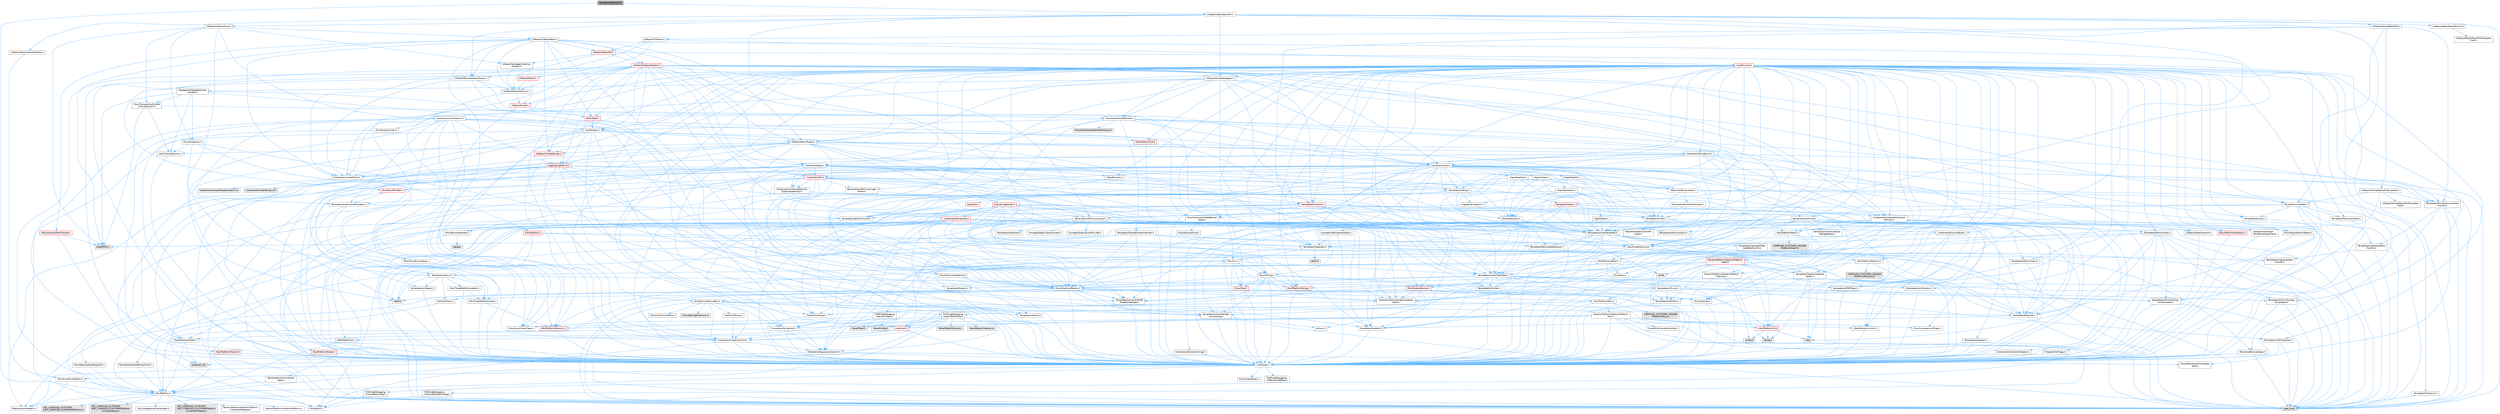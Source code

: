 digraph "NavigationElement.h"
{
 // INTERACTIVE_SVG=YES
 // LATEX_PDF_SIZE
  bgcolor="transparent";
  edge [fontname=Helvetica,fontsize=10,labelfontname=Helvetica,labelfontsize=10];
  node [fontname=Helvetica,fontsize=10,shape=box,height=0.2,width=0.4];
  Node1 [id="Node000001",label="NavigationElement.h",height=0.2,width=0.4,color="gray40", fillcolor="grey60", style="filled", fontcolor="black",tooltip=" "];
  Node1 -> Node2 [id="edge1_Node000001_Node000002",color="steelblue1",style="solid",tooltip=" "];
  Node2 [id="Node000002",label="HAL/Platform.h",height=0.2,width=0.4,color="grey40", fillcolor="white", style="filled",URL="$d9/dd0/Platform_8h.html",tooltip=" "];
  Node2 -> Node3 [id="edge2_Node000002_Node000003",color="steelblue1",style="solid",tooltip=" "];
  Node3 [id="Node000003",label="Misc/Build.h",height=0.2,width=0.4,color="grey40", fillcolor="white", style="filled",URL="$d3/dbb/Build_8h.html",tooltip=" "];
  Node2 -> Node4 [id="edge3_Node000002_Node000004",color="steelblue1",style="solid",tooltip=" "];
  Node4 [id="Node000004",label="Misc/LargeWorldCoordinates.h",height=0.2,width=0.4,color="grey40", fillcolor="white", style="filled",URL="$d2/dcb/LargeWorldCoordinates_8h.html",tooltip=" "];
  Node2 -> Node5 [id="edge4_Node000002_Node000005",color="steelblue1",style="solid",tooltip=" "];
  Node5 [id="Node000005",label="type_traits",height=0.2,width=0.4,color="grey60", fillcolor="#E0E0E0", style="filled",tooltip=" "];
  Node2 -> Node6 [id="edge5_Node000002_Node000006",color="steelblue1",style="solid",tooltip=" "];
  Node6 [id="Node000006",label="PreprocessorHelpers.h",height=0.2,width=0.4,color="grey40", fillcolor="white", style="filled",URL="$db/ddb/PreprocessorHelpers_8h.html",tooltip=" "];
  Node2 -> Node7 [id="edge6_Node000002_Node000007",color="steelblue1",style="solid",tooltip=" "];
  Node7 [id="Node000007",label="UBT_COMPILED_PLATFORM\l/UBT_COMPILED_PLATFORMPlatform\lCompilerPreSetup.h",height=0.2,width=0.4,color="grey60", fillcolor="#E0E0E0", style="filled",tooltip=" "];
  Node2 -> Node8 [id="edge7_Node000002_Node000008",color="steelblue1",style="solid",tooltip=" "];
  Node8 [id="Node000008",label="GenericPlatform/GenericPlatform\lCompilerPreSetup.h",height=0.2,width=0.4,color="grey40", fillcolor="white", style="filled",URL="$d9/dc8/GenericPlatformCompilerPreSetup_8h.html",tooltip=" "];
  Node2 -> Node9 [id="edge8_Node000002_Node000009",color="steelblue1",style="solid",tooltip=" "];
  Node9 [id="Node000009",label="GenericPlatform/GenericPlatform.h",height=0.2,width=0.4,color="grey40", fillcolor="white", style="filled",URL="$d6/d84/GenericPlatform_8h.html",tooltip=" "];
  Node2 -> Node10 [id="edge9_Node000002_Node000010",color="steelblue1",style="solid",tooltip=" "];
  Node10 [id="Node000010",label="UBT_COMPILED_PLATFORM\l/UBT_COMPILED_PLATFORMPlatform.h",height=0.2,width=0.4,color="grey60", fillcolor="#E0E0E0", style="filled",tooltip=" "];
  Node2 -> Node11 [id="edge10_Node000002_Node000011",color="steelblue1",style="solid",tooltip=" "];
  Node11 [id="Node000011",label="UBT_COMPILED_PLATFORM\l/UBT_COMPILED_PLATFORMPlatform\lCompilerSetup.h",height=0.2,width=0.4,color="grey60", fillcolor="#E0E0E0", style="filled",tooltip=" "];
  Node1 -> Node12 [id="edge11_Node000001_Node000012",color="steelblue1",style="solid",tooltip=" "];
  Node12 [id="Node000012",label="UObject/WeakObjectPtr.h",height=0.2,width=0.4,color="grey40", fillcolor="white", style="filled",URL="$d6/d96/WeakObjectPtr_8h.html",tooltip=" "];
  Node12 -> Node13 [id="edge12_Node000012_Node000013",color="steelblue1",style="solid",tooltip=" "];
  Node13 [id="Node000013",label="CoreTypes.h",height=0.2,width=0.4,color="grey40", fillcolor="white", style="filled",URL="$dc/dec/CoreTypes_8h.html",tooltip=" "];
  Node13 -> Node2 [id="edge13_Node000013_Node000002",color="steelblue1",style="solid",tooltip=" "];
  Node13 -> Node14 [id="edge14_Node000013_Node000014",color="steelblue1",style="solid",tooltip=" "];
  Node14 [id="Node000014",label="ProfilingDebugging\l/UMemoryDefines.h",height=0.2,width=0.4,color="grey40", fillcolor="white", style="filled",URL="$d2/da2/UMemoryDefines_8h.html",tooltip=" "];
  Node13 -> Node15 [id="edge15_Node000013_Node000015",color="steelblue1",style="solid",tooltip=" "];
  Node15 [id="Node000015",label="Misc/CoreMiscDefines.h",height=0.2,width=0.4,color="grey40", fillcolor="white", style="filled",URL="$da/d38/CoreMiscDefines_8h.html",tooltip=" "];
  Node15 -> Node2 [id="edge16_Node000015_Node000002",color="steelblue1",style="solid",tooltip=" "];
  Node15 -> Node6 [id="edge17_Node000015_Node000006",color="steelblue1",style="solid",tooltip=" "];
  Node13 -> Node16 [id="edge18_Node000013_Node000016",color="steelblue1",style="solid",tooltip=" "];
  Node16 [id="Node000016",label="Misc/CoreDefines.h",height=0.2,width=0.4,color="grey40", fillcolor="white", style="filled",URL="$d3/dd2/CoreDefines_8h.html",tooltip=" "];
  Node12 -> Node17 [id="edge19_Node000012_Node000017",color="steelblue1",style="solid",tooltip=" "];
  Node17 [id="Node000017",label="Misc/AssertionMacros.h",height=0.2,width=0.4,color="grey40", fillcolor="white", style="filled",URL="$d0/dfa/AssertionMacros_8h.html",tooltip=" "];
  Node17 -> Node13 [id="edge20_Node000017_Node000013",color="steelblue1",style="solid",tooltip=" "];
  Node17 -> Node2 [id="edge21_Node000017_Node000002",color="steelblue1",style="solid",tooltip=" "];
  Node17 -> Node18 [id="edge22_Node000017_Node000018",color="steelblue1",style="solid",tooltip=" "];
  Node18 [id="Node000018",label="HAL/PlatformMisc.h",height=0.2,width=0.4,color="grey40", fillcolor="white", style="filled",URL="$d0/df5/PlatformMisc_8h.html",tooltip=" "];
  Node18 -> Node13 [id="edge23_Node000018_Node000013",color="steelblue1",style="solid",tooltip=" "];
  Node18 -> Node19 [id="edge24_Node000018_Node000019",color="steelblue1",style="solid",tooltip=" "];
  Node19 [id="Node000019",label="GenericPlatform/GenericPlatform\lMisc.h",height=0.2,width=0.4,color="grey40", fillcolor="white", style="filled",URL="$db/d9a/GenericPlatformMisc_8h.html",tooltip=" "];
  Node19 -> Node20 [id="edge25_Node000019_Node000020",color="steelblue1",style="solid",tooltip=" "];
  Node20 [id="Node000020",label="Containers/StringFwd.h",height=0.2,width=0.4,color="grey40", fillcolor="white", style="filled",URL="$df/d37/StringFwd_8h.html",tooltip=" "];
  Node20 -> Node13 [id="edge26_Node000020_Node000013",color="steelblue1",style="solid",tooltip=" "];
  Node20 -> Node21 [id="edge27_Node000020_Node000021",color="steelblue1",style="solid",tooltip=" "];
  Node21 [id="Node000021",label="Traits/ElementType.h",height=0.2,width=0.4,color="grey40", fillcolor="white", style="filled",URL="$d5/d4f/ElementType_8h.html",tooltip=" "];
  Node21 -> Node2 [id="edge28_Node000021_Node000002",color="steelblue1",style="solid",tooltip=" "];
  Node21 -> Node22 [id="edge29_Node000021_Node000022",color="steelblue1",style="solid",tooltip=" "];
  Node22 [id="Node000022",label="initializer_list",height=0.2,width=0.4,color="grey60", fillcolor="#E0E0E0", style="filled",tooltip=" "];
  Node21 -> Node5 [id="edge30_Node000021_Node000005",color="steelblue1",style="solid",tooltip=" "];
  Node20 -> Node23 [id="edge31_Node000020_Node000023",color="steelblue1",style="solid",tooltip=" "];
  Node23 [id="Node000023",label="Traits/IsContiguousContainer.h",height=0.2,width=0.4,color="grey40", fillcolor="white", style="filled",URL="$d5/d3c/IsContiguousContainer_8h.html",tooltip=" "];
  Node23 -> Node13 [id="edge32_Node000023_Node000013",color="steelblue1",style="solid",tooltip=" "];
  Node23 -> Node24 [id="edge33_Node000023_Node000024",color="steelblue1",style="solid",tooltip=" "];
  Node24 [id="Node000024",label="Misc/StaticAssertComplete\lType.h",height=0.2,width=0.4,color="grey40", fillcolor="white", style="filled",URL="$d5/d4e/StaticAssertCompleteType_8h.html",tooltip=" "];
  Node23 -> Node22 [id="edge34_Node000023_Node000022",color="steelblue1",style="solid",tooltip=" "];
  Node19 -> Node25 [id="edge35_Node000019_Node000025",color="steelblue1",style="solid",tooltip=" "];
  Node25 [id="Node000025",label="CoreFwd.h",height=0.2,width=0.4,color="red", fillcolor="#FFF0F0", style="filled",URL="$d1/d1e/CoreFwd_8h.html",tooltip=" "];
  Node25 -> Node13 [id="edge36_Node000025_Node000013",color="steelblue1",style="solid",tooltip=" "];
  Node25 -> Node26 [id="edge37_Node000025_Node000026",color="steelblue1",style="solid",tooltip=" "];
  Node26 [id="Node000026",label="Containers/ContainersFwd.h",height=0.2,width=0.4,color="grey40", fillcolor="white", style="filled",URL="$d4/d0a/ContainersFwd_8h.html",tooltip=" "];
  Node26 -> Node2 [id="edge38_Node000026_Node000002",color="steelblue1",style="solid",tooltip=" "];
  Node26 -> Node13 [id="edge39_Node000026_Node000013",color="steelblue1",style="solid",tooltip=" "];
  Node26 -> Node23 [id="edge40_Node000026_Node000023",color="steelblue1",style="solid",tooltip=" "];
  Node25 -> Node27 [id="edge41_Node000025_Node000027",color="steelblue1",style="solid",tooltip=" "];
  Node27 [id="Node000027",label="Math/MathFwd.h",height=0.2,width=0.4,color="grey40", fillcolor="white", style="filled",URL="$d2/d10/MathFwd_8h.html",tooltip=" "];
  Node27 -> Node2 [id="edge42_Node000027_Node000002",color="steelblue1",style="solid",tooltip=" "];
  Node19 -> Node13 [id="edge43_Node000019_Node000013",color="steelblue1",style="solid",tooltip=" "];
  Node19 -> Node29 [id="edge44_Node000019_Node000029",color="steelblue1",style="solid",tooltip=" "];
  Node29 [id="Node000029",label="FramePro/FrameProConfig.h",height=0.2,width=0.4,color="grey40", fillcolor="white", style="filled",URL="$d7/d90/FrameProConfig_8h.html",tooltip=" "];
  Node19 -> Node30 [id="edge45_Node000019_Node000030",color="steelblue1",style="solid",tooltip=" "];
  Node30 [id="Node000030",label="HAL/PlatformCrt.h",height=0.2,width=0.4,color="red", fillcolor="#FFF0F0", style="filled",URL="$d8/d75/PlatformCrt_8h.html",tooltip=" "];
  Node30 -> Node31 [id="edge46_Node000030_Node000031",color="steelblue1",style="solid",tooltip=" "];
  Node31 [id="Node000031",label="new",height=0.2,width=0.4,color="grey60", fillcolor="#E0E0E0", style="filled",tooltip=" "];
  Node30 -> Node32 [id="edge47_Node000030_Node000032",color="steelblue1",style="solid",tooltip=" "];
  Node32 [id="Node000032",label="wchar.h",height=0.2,width=0.4,color="grey60", fillcolor="#E0E0E0", style="filled",tooltip=" "];
  Node30 -> Node39 [id="edge48_Node000030_Node000039",color="steelblue1",style="solid",tooltip=" "];
  Node39 [id="Node000039",label="string.h",height=0.2,width=0.4,color="grey60", fillcolor="#E0E0E0", style="filled",tooltip=" "];
  Node19 -> Node40 [id="edge49_Node000019_Node000040",color="steelblue1",style="solid",tooltip=" "];
  Node40 [id="Node000040",label="Math/NumericLimits.h",height=0.2,width=0.4,color="grey40", fillcolor="white", style="filled",URL="$df/d1b/NumericLimits_8h.html",tooltip=" "];
  Node40 -> Node13 [id="edge50_Node000040_Node000013",color="steelblue1",style="solid",tooltip=" "];
  Node19 -> Node41 [id="edge51_Node000019_Node000041",color="steelblue1",style="solid",tooltip=" "];
  Node41 [id="Node000041",label="Misc/CompressionFlags.h",height=0.2,width=0.4,color="grey40", fillcolor="white", style="filled",URL="$d9/d76/CompressionFlags_8h.html",tooltip=" "];
  Node19 -> Node42 [id="edge52_Node000019_Node000042",color="steelblue1",style="solid",tooltip=" "];
  Node42 [id="Node000042",label="Misc/EnumClassFlags.h",height=0.2,width=0.4,color="grey40", fillcolor="white", style="filled",URL="$d8/de7/EnumClassFlags_8h.html",tooltip=" "];
  Node19 -> Node43 [id="edge53_Node000019_Node000043",color="steelblue1",style="solid",tooltip=" "];
  Node43 [id="Node000043",label="ProfilingDebugging\l/CsvProfilerConfig.h",height=0.2,width=0.4,color="grey40", fillcolor="white", style="filled",URL="$d3/d88/CsvProfilerConfig_8h.html",tooltip=" "];
  Node43 -> Node3 [id="edge54_Node000043_Node000003",color="steelblue1",style="solid",tooltip=" "];
  Node19 -> Node44 [id="edge55_Node000019_Node000044",color="steelblue1",style="solid",tooltip=" "];
  Node44 [id="Node000044",label="ProfilingDebugging\l/ExternalProfilerConfig.h",height=0.2,width=0.4,color="grey40", fillcolor="white", style="filled",URL="$d3/dbb/ExternalProfilerConfig_8h.html",tooltip=" "];
  Node44 -> Node3 [id="edge56_Node000044_Node000003",color="steelblue1",style="solid",tooltip=" "];
  Node18 -> Node45 [id="edge57_Node000018_Node000045",color="steelblue1",style="solid",tooltip=" "];
  Node45 [id="Node000045",label="COMPILED_PLATFORM_HEADER\l(PlatformMisc.h)",height=0.2,width=0.4,color="grey60", fillcolor="#E0E0E0", style="filled",tooltip=" "];
  Node18 -> Node46 [id="edge58_Node000018_Node000046",color="steelblue1",style="solid",tooltip=" "];
  Node46 [id="Node000046",label="ProfilingDebugging\l/CpuProfilerTrace.h",height=0.2,width=0.4,color="grey40", fillcolor="white", style="filled",URL="$da/dcb/CpuProfilerTrace_8h.html",tooltip=" "];
  Node46 -> Node13 [id="edge59_Node000046_Node000013",color="steelblue1",style="solid",tooltip=" "];
  Node46 -> Node26 [id="edge60_Node000046_Node000026",color="steelblue1",style="solid",tooltip=" "];
  Node46 -> Node47 [id="edge61_Node000046_Node000047",color="steelblue1",style="solid",tooltip=" "];
  Node47 [id="Node000047",label="HAL/PlatformAtomics.h",height=0.2,width=0.4,color="red", fillcolor="#FFF0F0", style="filled",URL="$d3/d36/PlatformAtomics_8h.html",tooltip=" "];
  Node47 -> Node13 [id="edge62_Node000047_Node000013",color="steelblue1",style="solid",tooltip=" "];
  Node46 -> Node6 [id="edge63_Node000046_Node000006",color="steelblue1",style="solid",tooltip=" "];
  Node46 -> Node3 [id="edge64_Node000046_Node000003",color="steelblue1",style="solid",tooltip=" "];
  Node46 -> Node50 [id="edge65_Node000046_Node000050",color="steelblue1",style="solid",tooltip=" "];
  Node50 [id="Node000050",label="Trace/Config.h",height=0.2,width=0.4,color="grey60", fillcolor="#E0E0E0", style="filled",tooltip=" "];
  Node46 -> Node51 [id="edge66_Node000046_Node000051",color="steelblue1",style="solid",tooltip=" "];
  Node51 [id="Node000051",label="Trace/Detail/Channel.h",height=0.2,width=0.4,color="grey60", fillcolor="#E0E0E0", style="filled",tooltip=" "];
  Node46 -> Node52 [id="edge67_Node000046_Node000052",color="steelblue1",style="solid",tooltip=" "];
  Node52 [id="Node000052",label="Trace/Detail/Channel.inl",height=0.2,width=0.4,color="grey60", fillcolor="#E0E0E0", style="filled",tooltip=" "];
  Node46 -> Node53 [id="edge68_Node000046_Node000053",color="steelblue1",style="solid",tooltip=" "];
  Node53 [id="Node000053",label="Trace/Trace.h",height=0.2,width=0.4,color="grey60", fillcolor="#E0E0E0", style="filled",tooltip=" "];
  Node17 -> Node6 [id="edge69_Node000017_Node000006",color="steelblue1",style="solid",tooltip=" "];
  Node17 -> Node54 [id="edge70_Node000017_Node000054",color="steelblue1",style="solid",tooltip=" "];
  Node54 [id="Node000054",label="Templates/EnableIf.h",height=0.2,width=0.4,color="grey40", fillcolor="white", style="filled",URL="$d7/d60/EnableIf_8h.html",tooltip=" "];
  Node54 -> Node13 [id="edge71_Node000054_Node000013",color="steelblue1",style="solid",tooltip=" "];
  Node17 -> Node55 [id="edge72_Node000017_Node000055",color="steelblue1",style="solid",tooltip=" "];
  Node55 [id="Node000055",label="Templates/IsArrayOrRefOf\lTypeByPredicate.h",height=0.2,width=0.4,color="grey40", fillcolor="white", style="filled",URL="$d6/da1/IsArrayOrRefOfTypeByPredicate_8h.html",tooltip=" "];
  Node55 -> Node13 [id="edge73_Node000055_Node000013",color="steelblue1",style="solid",tooltip=" "];
  Node17 -> Node56 [id="edge74_Node000017_Node000056",color="steelblue1",style="solid",tooltip=" "];
  Node56 [id="Node000056",label="Templates/IsValidVariadic\lFunctionArg.h",height=0.2,width=0.4,color="grey40", fillcolor="white", style="filled",URL="$d0/dc8/IsValidVariadicFunctionArg_8h.html",tooltip=" "];
  Node56 -> Node13 [id="edge75_Node000056_Node000013",color="steelblue1",style="solid",tooltip=" "];
  Node56 -> Node57 [id="edge76_Node000056_Node000057",color="steelblue1",style="solid",tooltip=" "];
  Node57 [id="Node000057",label="IsEnum.h",height=0.2,width=0.4,color="grey40", fillcolor="white", style="filled",URL="$d4/de5/IsEnum_8h.html",tooltip=" "];
  Node56 -> Node5 [id="edge77_Node000056_Node000005",color="steelblue1",style="solid",tooltip=" "];
  Node17 -> Node58 [id="edge78_Node000017_Node000058",color="steelblue1",style="solid",tooltip=" "];
  Node58 [id="Node000058",label="Traits/IsCharEncodingCompatible\lWith.h",height=0.2,width=0.4,color="grey40", fillcolor="white", style="filled",URL="$df/dd1/IsCharEncodingCompatibleWith_8h.html",tooltip=" "];
  Node58 -> Node5 [id="edge79_Node000058_Node000005",color="steelblue1",style="solid",tooltip=" "];
  Node58 -> Node59 [id="edge80_Node000058_Node000059",color="steelblue1",style="solid",tooltip=" "];
  Node59 [id="Node000059",label="Traits/IsCharType.h",height=0.2,width=0.4,color="grey40", fillcolor="white", style="filled",URL="$db/d51/IsCharType_8h.html",tooltip=" "];
  Node59 -> Node13 [id="edge81_Node000059_Node000013",color="steelblue1",style="solid",tooltip=" "];
  Node17 -> Node60 [id="edge82_Node000017_Node000060",color="steelblue1",style="solid",tooltip=" "];
  Node60 [id="Node000060",label="Misc/VarArgs.h",height=0.2,width=0.4,color="grey40", fillcolor="white", style="filled",URL="$d5/d6f/VarArgs_8h.html",tooltip=" "];
  Node60 -> Node13 [id="edge83_Node000060_Node000013",color="steelblue1",style="solid",tooltip=" "];
  Node17 -> Node61 [id="edge84_Node000017_Node000061",color="steelblue1",style="solid",tooltip=" "];
  Node61 [id="Node000061",label="String/FormatStringSan.h",height=0.2,width=0.4,color="grey40", fillcolor="white", style="filled",URL="$d3/d8b/FormatStringSan_8h.html",tooltip=" "];
  Node61 -> Node5 [id="edge85_Node000061_Node000005",color="steelblue1",style="solid",tooltip=" "];
  Node61 -> Node13 [id="edge86_Node000061_Node000013",color="steelblue1",style="solid",tooltip=" "];
  Node61 -> Node62 [id="edge87_Node000061_Node000062",color="steelblue1",style="solid",tooltip=" "];
  Node62 [id="Node000062",label="Templates/Requires.h",height=0.2,width=0.4,color="grey40", fillcolor="white", style="filled",URL="$dc/d96/Requires_8h.html",tooltip=" "];
  Node62 -> Node54 [id="edge88_Node000062_Node000054",color="steelblue1",style="solid",tooltip=" "];
  Node62 -> Node5 [id="edge89_Node000062_Node000005",color="steelblue1",style="solid",tooltip=" "];
  Node61 -> Node63 [id="edge90_Node000061_Node000063",color="steelblue1",style="solid",tooltip=" "];
  Node63 [id="Node000063",label="Templates/Identity.h",height=0.2,width=0.4,color="grey40", fillcolor="white", style="filled",URL="$d0/dd5/Identity_8h.html",tooltip=" "];
  Node61 -> Node56 [id="edge91_Node000061_Node000056",color="steelblue1",style="solid",tooltip=" "];
  Node61 -> Node59 [id="edge92_Node000061_Node000059",color="steelblue1",style="solid",tooltip=" "];
  Node61 -> Node64 [id="edge93_Node000061_Node000064",color="steelblue1",style="solid",tooltip=" "];
  Node64 [id="Node000064",label="Traits/IsTEnumAsByte.h",height=0.2,width=0.4,color="grey40", fillcolor="white", style="filled",URL="$d1/de6/IsTEnumAsByte_8h.html",tooltip=" "];
  Node61 -> Node65 [id="edge94_Node000061_Node000065",color="steelblue1",style="solid",tooltip=" "];
  Node65 [id="Node000065",label="Traits/IsTString.h",height=0.2,width=0.4,color="grey40", fillcolor="white", style="filled",URL="$d0/df8/IsTString_8h.html",tooltip=" "];
  Node65 -> Node26 [id="edge95_Node000065_Node000026",color="steelblue1",style="solid",tooltip=" "];
  Node61 -> Node26 [id="edge96_Node000061_Node000026",color="steelblue1",style="solid",tooltip=" "];
  Node61 -> Node66 [id="edge97_Node000061_Node000066",color="steelblue1",style="solid",tooltip=" "];
  Node66 [id="Node000066",label="FormatStringSanErrors.inl",height=0.2,width=0.4,color="grey60", fillcolor="#E0E0E0", style="filled",tooltip=" "];
  Node17 -> Node67 [id="edge98_Node000017_Node000067",color="steelblue1",style="solid",tooltip=" "];
  Node67 [id="Node000067",label="atomic",height=0.2,width=0.4,color="grey60", fillcolor="#E0E0E0", style="filled",tooltip=" "];
  Node12 -> Node68 [id="edge99_Node000012_Node000068",color="steelblue1",style="solid",tooltip=" "];
  Node68 [id="Node000068",label="Templates/UnrealTemplate.h",height=0.2,width=0.4,color="grey40", fillcolor="white", style="filled",URL="$d4/d24/UnrealTemplate_8h.html",tooltip=" "];
  Node68 -> Node13 [id="edge100_Node000068_Node000013",color="steelblue1",style="solid",tooltip=" "];
  Node68 -> Node69 [id="edge101_Node000068_Node000069",color="steelblue1",style="solid",tooltip=" "];
  Node69 [id="Node000069",label="Templates/IsPointer.h",height=0.2,width=0.4,color="grey40", fillcolor="white", style="filled",URL="$d7/d05/IsPointer_8h.html",tooltip=" "];
  Node69 -> Node13 [id="edge102_Node000069_Node000013",color="steelblue1",style="solid",tooltip=" "];
  Node68 -> Node70 [id="edge103_Node000068_Node000070",color="steelblue1",style="solid",tooltip=" "];
  Node70 [id="Node000070",label="HAL/UnrealMemory.h",height=0.2,width=0.4,color="grey40", fillcolor="white", style="filled",URL="$d9/d96/UnrealMemory_8h.html",tooltip=" "];
  Node70 -> Node13 [id="edge104_Node000070_Node000013",color="steelblue1",style="solid",tooltip=" "];
  Node70 -> Node71 [id="edge105_Node000070_Node000071",color="steelblue1",style="solid",tooltip=" "];
  Node71 [id="Node000071",label="GenericPlatform/GenericPlatform\lMemory.h",height=0.2,width=0.4,color="grey40", fillcolor="white", style="filled",URL="$dd/d22/GenericPlatformMemory_8h.html",tooltip=" "];
  Node71 -> Node25 [id="edge106_Node000071_Node000025",color="steelblue1",style="solid",tooltip=" "];
  Node71 -> Node13 [id="edge107_Node000071_Node000013",color="steelblue1",style="solid",tooltip=" "];
  Node71 -> Node72 [id="edge108_Node000071_Node000072",color="steelblue1",style="solid",tooltip=" "];
  Node72 [id="Node000072",label="HAL/PlatformString.h",height=0.2,width=0.4,color="red", fillcolor="#FFF0F0", style="filled",URL="$db/db5/PlatformString_8h.html",tooltip=" "];
  Node72 -> Node13 [id="edge109_Node000072_Node000013",color="steelblue1",style="solid",tooltip=" "];
  Node71 -> Node39 [id="edge110_Node000071_Node000039",color="steelblue1",style="solid",tooltip=" "];
  Node71 -> Node32 [id="edge111_Node000071_Node000032",color="steelblue1",style="solid",tooltip=" "];
  Node70 -> Node74 [id="edge112_Node000070_Node000074",color="steelblue1",style="solid",tooltip=" "];
  Node74 [id="Node000074",label="HAL/MemoryBase.h",height=0.2,width=0.4,color="grey40", fillcolor="white", style="filled",URL="$d6/d9f/MemoryBase_8h.html",tooltip=" "];
  Node74 -> Node13 [id="edge113_Node000074_Node000013",color="steelblue1",style="solid",tooltip=" "];
  Node74 -> Node47 [id="edge114_Node000074_Node000047",color="steelblue1",style="solid",tooltip=" "];
  Node74 -> Node30 [id="edge115_Node000074_Node000030",color="steelblue1",style="solid",tooltip=" "];
  Node74 -> Node75 [id="edge116_Node000074_Node000075",color="steelblue1",style="solid",tooltip=" "];
  Node75 [id="Node000075",label="Misc/Exec.h",height=0.2,width=0.4,color="grey40", fillcolor="white", style="filled",URL="$de/ddb/Exec_8h.html",tooltip=" "];
  Node75 -> Node13 [id="edge117_Node000075_Node000013",color="steelblue1",style="solid",tooltip=" "];
  Node75 -> Node17 [id="edge118_Node000075_Node000017",color="steelblue1",style="solid",tooltip=" "];
  Node74 -> Node76 [id="edge119_Node000074_Node000076",color="steelblue1",style="solid",tooltip=" "];
  Node76 [id="Node000076",label="Misc/OutputDevice.h",height=0.2,width=0.4,color="red", fillcolor="#FFF0F0", style="filled",URL="$d7/d32/OutputDevice_8h.html",tooltip=" "];
  Node76 -> Node25 [id="edge120_Node000076_Node000025",color="steelblue1",style="solid",tooltip=" "];
  Node76 -> Node13 [id="edge121_Node000076_Node000013",color="steelblue1",style="solid",tooltip=" "];
  Node76 -> Node60 [id="edge122_Node000076_Node000060",color="steelblue1",style="solid",tooltip=" "];
  Node76 -> Node55 [id="edge123_Node000076_Node000055",color="steelblue1",style="solid",tooltip=" "];
  Node76 -> Node56 [id="edge124_Node000076_Node000056",color="steelblue1",style="solid",tooltip=" "];
  Node76 -> Node58 [id="edge125_Node000076_Node000058",color="steelblue1",style="solid",tooltip=" "];
  Node74 -> Node78 [id="edge126_Node000074_Node000078",color="steelblue1",style="solid",tooltip=" "];
  Node78 [id="Node000078",label="Templates/Atomic.h",height=0.2,width=0.4,color="grey40", fillcolor="white", style="filled",URL="$d3/d91/Atomic_8h.html",tooltip=" "];
  Node78 -> Node79 [id="edge127_Node000078_Node000079",color="steelblue1",style="solid",tooltip=" "];
  Node79 [id="Node000079",label="HAL/ThreadSafeCounter.h",height=0.2,width=0.4,color="grey40", fillcolor="white", style="filled",URL="$dc/dc9/ThreadSafeCounter_8h.html",tooltip=" "];
  Node79 -> Node13 [id="edge128_Node000079_Node000013",color="steelblue1",style="solid",tooltip=" "];
  Node79 -> Node47 [id="edge129_Node000079_Node000047",color="steelblue1",style="solid",tooltip=" "];
  Node78 -> Node80 [id="edge130_Node000078_Node000080",color="steelblue1",style="solid",tooltip=" "];
  Node80 [id="Node000080",label="HAL/ThreadSafeCounter64.h",height=0.2,width=0.4,color="grey40", fillcolor="white", style="filled",URL="$d0/d12/ThreadSafeCounter64_8h.html",tooltip=" "];
  Node80 -> Node13 [id="edge131_Node000080_Node000013",color="steelblue1",style="solid",tooltip=" "];
  Node80 -> Node79 [id="edge132_Node000080_Node000079",color="steelblue1",style="solid",tooltip=" "];
  Node78 -> Node81 [id="edge133_Node000078_Node000081",color="steelblue1",style="solid",tooltip=" "];
  Node81 [id="Node000081",label="Templates/IsIntegral.h",height=0.2,width=0.4,color="grey40", fillcolor="white", style="filled",URL="$da/d64/IsIntegral_8h.html",tooltip=" "];
  Node81 -> Node13 [id="edge134_Node000081_Node000013",color="steelblue1",style="solid",tooltip=" "];
  Node78 -> Node82 [id="edge135_Node000078_Node000082",color="steelblue1",style="solid",tooltip=" "];
  Node82 [id="Node000082",label="Templates/IsTrivial.h",height=0.2,width=0.4,color="grey40", fillcolor="white", style="filled",URL="$da/d4c/IsTrivial_8h.html",tooltip=" "];
  Node82 -> Node83 [id="edge136_Node000082_Node000083",color="steelblue1",style="solid",tooltip=" "];
  Node83 [id="Node000083",label="Templates/AndOrNot.h",height=0.2,width=0.4,color="grey40", fillcolor="white", style="filled",URL="$db/d0a/AndOrNot_8h.html",tooltip=" "];
  Node83 -> Node13 [id="edge137_Node000083_Node000013",color="steelblue1",style="solid",tooltip=" "];
  Node82 -> Node84 [id="edge138_Node000082_Node000084",color="steelblue1",style="solid",tooltip=" "];
  Node84 [id="Node000084",label="Templates/IsTriviallyCopy\lConstructible.h",height=0.2,width=0.4,color="grey40", fillcolor="white", style="filled",URL="$d3/d78/IsTriviallyCopyConstructible_8h.html",tooltip=" "];
  Node84 -> Node13 [id="edge139_Node000084_Node000013",color="steelblue1",style="solid",tooltip=" "];
  Node84 -> Node5 [id="edge140_Node000084_Node000005",color="steelblue1",style="solid",tooltip=" "];
  Node82 -> Node85 [id="edge141_Node000082_Node000085",color="steelblue1",style="solid",tooltip=" "];
  Node85 [id="Node000085",label="Templates/IsTriviallyCopy\lAssignable.h",height=0.2,width=0.4,color="grey40", fillcolor="white", style="filled",URL="$d2/df2/IsTriviallyCopyAssignable_8h.html",tooltip=" "];
  Node85 -> Node13 [id="edge142_Node000085_Node000013",color="steelblue1",style="solid",tooltip=" "];
  Node85 -> Node5 [id="edge143_Node000085_Node000005",color="steelblue1",style="solid",tooltip=" "];
  Node82 -> Node5 [id="edge144_Node000082_Node000005",color="steelblue1",style="solid",tooltip=" "];
  Node78 -> Node86 [id="edge145_Node000078_Node000086",color="steelblue1",style="solid",tooltip=" "];
  Node86 [id="Node000086",label="Traits/IntType.h",height=0.2,width=0.4,color="grey40", fillcolor="white", style="filled",URL="$d7/deb/IntType_8h.html",tooltip=" "];
  Node86 -> Node2 [id="edge146_Node000086_Node000002",color="steelblue1",style="solid",tooltip=" "];
  Node78 -> Node67 [id="edge147_Node000078_Node000067",color="steelblue1",style="solid",tooltip=" "];
  Node70 -> Node87 [id="edge148_Node000070_Node000087",color="steelblue1",style="solid",tooltip=" "];
  Node87 [id="Node000087",label="HAL/PlatformMemory.h",height=0.2,width=0.4,color="grey40", fillcolor="white", style="filled",URL="$de/d68/PlatformMemory_8h.html",tooltip=" "];
  Node87 -> Node13 [id="edge149_Node000087_Node000013",color="steelblue1",style="solid",tooltip=" "];
  Node87 -> Node71 [id="edge150_Node000087_Node000071",color="steelblue1",style="solid",tooltip=" "];
  Node87 -> Node88 [id="edge151_Node000087_Node000088",color="steelblue1",style="solid",tooltip=" "];
  Node88 [id="Node000088",label="COMPILED_PLATFORM_HEADER\l(PlatformMemory.h)",height=0.2,width=0.4,color="grey60", fillcolor="#E0E0E0", style="filled",tooltip=" "];
  Node70 -> Node89 [id="edge152_Node000070_Node000089",color="steelblue1",style="solid",tooltip=" "];
  Node89 [id="Node000089",label="ProfilingDebugging\l/MemoryTrace.h",height=0.2,width=0.4,color="grey40", fillcolor="white", style="filled",URL="$da/dd7/MemoryTrace_8h.html",tooltip=" "];
  Node89 -> Node2 [id="edge153_Node000089_Node000002",color="steelblue1",style="solid",tooltip=" "];
  Node89 -> Node42 [id="edge154_Node000089_Node000042",color="steelblue1",style="solid",tooltip=" "];
  Node89 -> Node50 [id="edge155_Node000089_Node000050",color="steelblue1",style="solid",tooltip=" "];
  Node89 -> Node53 [id="edge156_Node000089_Node000053",color="steelblue1",style="solid",tooltip=" "];
  Node70 -> Node69 [id="edge157_Node000070_Node000069",color="steelblue1",style="solid",tooltip=" "];
  Node68 -> Node90 [id="edge158_Node000068_Node000090",color="steelblue1",style="solid",tooltip=" "];
  Node90 [id="Node000090",label="Templates/CopyQualifiers\lAndRefsFromTo.h",height=0.2,width=0.4,color="grey40", fillcolor="white", style="filled",URL="$d3/db3/CopyQualifiersAndRefsFromTo_8h.html",tooltip=" "];
  Node90 -> Node91 [id="edge159_Node000090_Node000091",color="steelblue1",style="solid",tooltip=" "];
  Node91 [id="Node000091",label="Templates/CopyQualifiers\lFromTo.h",height=0.2,width=0.4,color="grey40", fillcolor="white", style="filled",URL="$d5/db4/CopyQualifiersFromTo_8h.html",tooltip=" "];
  Node68 -> Node92 [id="edge160_Node000068_Node000092",color="steelblue1",style="solid",tooltip=" "];
  Node92 [id="Node000092",label="Templates/UnrealTypeTraits.h",height=0.2,width=0.4,color="grey40", fillcolor="white", style="filled",URL="$d2/d2d/UnrealTypeTraits_8h.html",tooltip=" "];
  Node92 -> Node13 [id="edge161_Node000092_Node000013",color="steelblue1",style="solid",tooltip=" "];
  Node92 -> Node69 [id="edge162_Node000092_Node000069",color="steelblue1",style="solid",tooltip=" "];
  Node92 -> Node17 [id="edge163_Node000092_Node000017",color="steelblue1",style="solid",tooltip=" "];
  Node92 -> Node83 [id="edge164_Node000092_Node000083",color="steelblue1",style="solid",tooltip=" "];
  Node92 -> Node54 [id="edge165_Node000092_Node000054",color="steelblue1",style="solid",tooltip=" "];
  Node92 -> Node93 [id="edge166_Node000092_Node000093",color="steelblue1",style="solid",tooltip=" "];
  Node93 [id="Node000093",label="Templates/IsArithmetic.h",height=0.2,width=0.4,color="grey40", fillcolor="white", style="filled",URL="$d2/d5d/IsArithmetic_8h.html",tooltip=" "];
  Node93 -> Node13 [id="edge167_Node000093_Node000013",color="steelblue1",style="solid",tooltip=" "];
  Node92 -> Node57 [id="edge168_Node000092_Node000057",color="steelblue1",style="solid",tooltip=" "];
  Node92 -> Node94 [id="edge169_Node000092_Node000094",color="steelblue1",style="solid",tooltip=" "];
  Node94 [id="Node000094",label="Templates/Models.h",height=0.2,width=0.4,color="grey40", fillcolor="white", style="filled",URL="$d3/d0c/Models_8h.html",tooltip=" "];
  Node94 -> Node63 [id="edge170_Node000094_Node000063",color="steelblue1",style="solid",tooltip=" "];
  Node92 -> Node95 [id="edge171_Node000092_Node000095",color="steelblue1",style="solid",tooltip=" "];
  Node95 [id="Node000095",label="Templates/IsPODType.h",height=0.2,width=0.4,color="grey40", fillcolor="white", style="filled",URL="$d7/db1/IsPODType_8h.html",tooltip=" "];
  Node95 -> Node13 [id="edge172_Node000095_Node000013",color="steelblue1",style="solid",tooltip=" "];
  Node92 -> Node96 [id="edge173_Node000092_Node000096",color="steelblue1",style="solid",tooltip=" "];
  Node96 [id="Node000096",label="Templates/IsUECoreType.h",height=0.2,width=0.4,color="grey40", fillcolor="white", style="filled",URL="$d1/db8/IsUECoreType_8h.html",tooltip=" "];
  Node96 -> Node13 [id="edge174_Node000096_Node000013",color="steelblue1",style="solid",tooltip=" "];
  Node96 -> Node5 [id="edge175_Node000096_Node000005",color="steelblue1",style="solid",tooltip=" "];
  Node92 -> Node84 [id="edge176_Node000092_Node000084",color="steelblue1",style="solid",tooltip=" "];
  Node68 -> Node97 [id="edge177_Node000068_Node000097",color="steelblue1",style="solid",tooltip=" "];
  Node97 [id="Node000097",label="Templates/RemoveReference.h",height=0.2,width=0.4,color="grey40", fillcolor="white", style="filled",URL="$da/dbe/RemoveReference_8h.html",tooltip=" "];
  Node97 -> Node13 [id="edge178_Node000097_Node000013",color="steelblue1",style="solid",tooltip=" "];
  Node68 -> Node62 [id="edge179_Node000068_Node000062",color="steelblue1",style="solid",tooltip=" "];
  Node68 -> Node98 [id="edge180_Node000068_Node000098",color="steelblue1",style="solid",tooltip=" "];
  Node98 [id="Node000098",label="Templates/TypeCompatible\lBytes.h",height=0.2,width=0.4,color="grey40", fillcolor="white", style="filled",URL="$df/d0a/TypeCompatibleBytes_8h.html",tooltip=" "];
  Node98 -> Node13 [id="edge181_Node000098_Node000013",color="steelblue1",style="solid",tooltip=" "];
  Node98 -> Node39 [id="edge182_Node000098_Node000039",color="steelblue1",style="solid",tooltip=" "];
  Node98 -> Node31 [id="edge183_Node000098_Node000031",color="steelblue1",style="solid",tooltip=" "];
  Node98 -> Node5 [id="edge184_Node000098_Node000005",color="steelblue1",style="solid",tooltip=" "];
  Node68 -> Node63 [id="edge185_Node000068_Node000063",color="steelblue1",style="solid",tooltip=" "];
  Node68 -> Node23 [id="edge186_Node000068_Node000023",color="steelblue1",style="solid",tooltip=" "];
  Node68 -> Node99 [id="edge187_Node000068_Node000099",color="steelblue1",style="solid",tooltip=" "];
  Node99 [id="Node000099",label="Traits/UseBitwiseSwap.h",height=0.2,width=0.4,color="grey40", fillcolor="white", style="filled",URL="$db/df3/UseBitwiseSwap_8h.html",tooltip=" "];
  Node99 -> Node13 [id="edge188_Node000099_Node000013",color="steelblue1",style="solid",tooltip=" "];
  Node99 -> Node5 [id="edge189_Node000099_Node000005",color="steelblue1",style="solid",tooltip=" "];
  Node68 -> Node5 [id="edge190_Node000068_Node000005",color="steelblue1",style="solid",tooltip=" "];
  Node12 -> Node100 [id="edge191_Node000012_Node000100",color="steelblue1",style="solid",tooltip=" "];
  Node100 [id="Node000100",label="UObject/ScriptDelegates.h",height=0.2,width=0.4,color="grey40", fillcolor="white", style="filled",URL="$de/d81/ScriptDelegates_8h.html",tooltip=" "];
  Node100 -> Node101 [id="edge192_Node000100_Node000101",color="steelblue1",style="solid",tooltip=" "];
  Node101 [id="Node000101",label="Containers/Array.h",height=0.2,width=0.4,color="grey40", fillcolor="white", style="filled",URL="$df/dd0/Array_8h.html",tooltip=" "];
  Node101 -> Node13 [id="edge193_Node000101_Node000013",color="steelblue1",style="solid",tooltip=" "];
  Node101 -> Node17 [id="edge194_Node000101_Node000017",color="steelblue1",style="solid",tooltip=" "];
  Node101 -> Node102 [id="edge195_Node000101_Node000102",color="steelblue1",style="solid",tooltip=" "];
  Node102 [id="Node000102",label="Misc/IntrusiveUnsetOptional\lState.h",height=0.2,width=0.4,color="grey40", fillcolor="white", style="filled",URL="$d2/d0a/IntrusiveUnsetOptionalState_8h.html",tooltip=" "];
  Node102 -> Node103 [id="edge196_Node000102_Node000103",color="steelblue1",style="solid",tooltip=" "];
  Node103 [id="Node000103",label="Misc/OptionalFwd.h",height=0.2,width=0.4,color="grey40", fillcolor="white", style="filled",URL="$dc/d50/OptionalFwd_8h.html",tooltip=" "];
  Node101 -> Node104 [id="edge197_Node000101_Node000104",color="steelblue1",style="solid",tooltip=" "];
  Node104 [id="Node000104",label="Misc/ReverseIterate.h",height=0.2,width=0.4,color="grey40", fillcolor="white", style="filled",URL="$db/de3/ReverseIterate_8h.html",tooltip=" "];
  Node104 -> Node2 [id="edge198_Node000104_Node000002",color="steelblue1",style="solid",tooltip=" "];
  Node104 -> Node105 [id="edge199_Node000104_Node000105",color="steelblue1",style="solid",tooltip=" "];
  Node105 [id="Node000105",label="iterator",height=0.2,width=0.4,color="grey60", fillcolor="#E0E0E0", style="filled",tooltip=" "];
  Node101 -> Node70 [id="edge200_Node000101_Node000070",color="steelblue1",style="solid",tooltip=" "];
  Node101 -> Node92 [id="edge201_Node000101_Node000092",color="steelblue1",style="solid",tooltip=" "];
  Node101 -> Node68 [id="edge202_Node000101_Node000068",color="steelblue1",style="solid",tooltip=" "];
  Node101 -> Node106 [id="edge203_Node000101_Node000106",color="steelblue1",style="solid",tooltip=" "];
  Node106 [id="Node000106",label="Containers/AllowShrinking.h",height=0.2,width=0.4,color="grey40", fillcolor="white", style="filled",URL="$d7/d1a/AllowShrinking_8h.html",tooltip=" "];
  Node106 -> Node13 [id="edge204_Node000106_Node000013",color="steelblue1",style="solid",tooltip=" "];
  Node101 -> Node107 [id="edge205_Node000101_Node000107",color="steelblue1",style="solid",tooltip=" "];
  Node107 [id="Node000107",label="Containers/ContainerAllocation\lPolicies.h",height=0.2,width=0.4,color="grey40", fillcolor="white", style="filled",URL="$d7/dff/ContainerAllocationPolicies_8h.html",tooltip=" "];
  Node107 -> Node13 [id="edge206_Node000107_Node000013",color="steelblue1",style="solid",tooltip=" "];
  Node107 -> Node108 [id="edge207_Node000107_Node000108",color="steelblue1",style="solid",tooltip=" "];
  Node108 [id="Node000108",label="Containers/ContainerHelpers.h",height=0.2,width=0.4,color="grey40", fillcolor="white", style="filled",URL="$d7/d33/ContainerHelpers_8h.html",tooltip=" "];
  Node108 -> Node13 [id="edge208_Node000108_Node000013",color="steelblue1",style="solid",tooltip=" "];
  Node107 -> Node107 [id="edge209_Node000107_Node000107",color="steelblue1",style="solid",tooltip=" "];
  Node107 -> Node109 [id="edge210_Node000107_Node000109",color="steelblue1",style="solid",tooltip=" "];
  Node109 [id="Node000109",label="HAL/PlatformMath.h",height=0.2,width=0.4,color="grey40", fillcolor="white", style="filled",URL="$dc/d53/PlatformMath_8h.html",tooltip=" "];
  Node109 -> Node13 [id="edge211_Node000109_Node000013",color="steelblue1",style="solid",tooltip=" "];
  Node109 -> Node110 [id="edge212_Node000109_Node000110",color="steelblue1",style="solid",tooltip=" "];
  Node110 [id="Node000110",label="GenericPlatform/GenericPlatform\lMath.h",height=0.2,width=0.4,color="red", fillcolor="#FFF0F0", style="filled",URL="$d5/d79/GenericPlatformMath_8h.html",tooltip=" "];
  Node110 -> Node13 [id="edge213_Node000110_Node000013",color="steelblue1",style="solid",tooltip=" "];
  Node110 -> Node26 [id="edge214_Node000110_Node000026",color="steelblue1",style="solid",tooltip=" "];
  Node110 -> Node30 [id="edge215_Node000110_Node000030",color="steelblue1",style="solid",tooltip=" "];
  Node110 -> Node83 [id="edge216_Node000110_Node000083",color="steelblue1",style="solid",tooltip=" "];
  Node110 -> Node92 [id="edge217_Node000110_Node000092",color="steelblue1",style="solid",tooltip=" "];
  Node110 -> Node62 [id="edge218_Node000110_Node000062",color="steelblue1",style="solid",tooltip=" "];
  Node110 -> Node98 [id="edge219_Node000110_Node000098",color="steelblue1",style="solid",tooltip=" "];
  Node110 -> Node115 [id="edge220_Node000110_Node000115",color="steelblue1",style="solid",tooltip=" "];
  Node115 [id="Node000115",label="limits",height=0.2,width=0.4,color="grey60", fillcolor="#E0E0E0", style="filled",tooltip=" "];
  Node110 -> Node5 [id="edge221_Node000110_Node000005",color="steelblue1",style="solid",tooltip=" "];
  Node109 -> Node116 [id="edge222_Node000109_Node000116",color="steelblue1",style="solid",tooltip=" "];
  Node116 [id="Node000116",label="COMPILED_PLATFORM_HEADER\l(PlatformMath.h)",height=0.2,width=0.4,color="grey60", fillcolor="#E0E0E0", style="filled",tooltip=" "];
  Node107 -> Node70 [id="edge223_Node000107_Node000070",color="steelblue1",style="solid",tooltip=" "];
  Node107 -> Node40 [id="edge224_Node000107_Node000040",color="steelblue1",style="solid",tooltip=" "];
  Node107 -> Node17 [id="edge225_Node000107_Node000017",color="steelblue1",style="solid",tooltip=" "];
  Node107 -> Node117 [id="edge226_Node000107_Node000117",color="steelblue1",style="solid",tooltip=" "];
  Node117 [id="Node000117",label="Templates/IsPolymorphic.h",height=0.2,width=0.4,color="grey40", fillcolor="white", style="filled",URL="$dc/d20/IsPolymorphic_8h.html",tooltip=" "];
  Node107 -> Node118 [id="edge227_Node000107_Node000118",color="steelblue1",style="solid",tooltip=" "];
  Node118 [id="Node000118",label="Templates/MemoryOps.h",height=0.2,width=0.4,color="grey40", fillcolor="white", style="filled",URL="$db/dea/MemoryOps_8h.html",tooltip=" "];
  Node118 -> Node13 [id="edge228_Node000118_Node000013",color="steelblue1",style="solid",tooltip=" "];
  Node118 -> Node70 [id="edge229_Node000118_Node000070",color="steelblue1",style="solid",tooltip=" "];
  Node118 -> Node85 [id="edge230_Node000118_Node000085",color="steelblue1",style="solid",tooltip=" "];
  Node118 -> Node84 [id="edge231_Node000118_Node000084",color="steelblue1",style="solid",tooltip=" "];
  Node118 -> Node62 [id="edge232_Node000118_Node000062",color="steelblue1",style="solid",tooltip=" "];
  Node118 -> Node92 [id="edge233_Node000118_Node000092",color="steelblue1",style="solid",tooltip=" "];
  Node118 -> Node99 [id="edge234_Node000118_Node000099",color="steelblue1",style="solid",tooltip=" "];
  Node118 -> Node31 [id="edge235_Node000118_Node000031",color="steelblue1",style="solid",tooltip=" "];
  Node118 -> Node5 [id="edge236_Node000118_Node000005",color="steelblue1",style="solid",tooltip=" "];
  Node107 -> Node98 [id="edge237_Node000107_Node000098",color="steelblue1",style="solid",tooltip=" "];
  Node107 -> Node5 [id="edge238_Node000107_Node000005",color="steelblue1",style="solid",tooltip=" "];
  Node101 -> Node119 [id="edge239_Node000101_Node000119",color="steelblue1",style="solid",tooltip=" "];
  Node119 [id="Node000119",label="Containers/ContainerElement\lTypeCompatibility.h",height=0.2,width=0.4,color="grey40", fillcolor="white", style="filled",URL="$df/ddf/ContainerElementTypeCompatibility_8h.html",tooltip=" "];
  Node119 -> Node13 [id="edge240_Node000119_Node000013",color="steelblue1",style="solid",tooltip=" "];
  Node119 -> Node92 [id="edge241_Node000119_Node000092",color="steelblue1",style="solid",tooltip=" "];
  Node101 -> Node120 [id="edge242_Node000101_Node000120",color="steelblue1",style="solid",tooltip=" "];
  Node120 [id="Node000120",label="Serialization/Archive.h",height=0.2,width=0.4,color="grey40", fillcolor="white", style="filled",URL="$d7/d3b/Archive_8h.html",tooltip=" "];
  Node120 -> Node25 [id="edge243_Node000120_Node000025",color="steelblue1",style="solid",tooltip=" "];
  Node120 -> Node13 [id="edge244_Node000120_Node000013",color="steelblue1",style="solid",tooltip=" "];
  Node120 -> Node121 [id="edge245_Node000120_Node000121",color="steelblue1",style="solid",tooltip=" "];
  Node121 [id="Node000121",label="HAL/PlatformProperties.h",height=0.2,width=0.4,color="red", fillcolor="#FFF0F0", style="filled",URL="$d9/db0/PlatformProperties_8h.html",tooltip=" "];
  Node121 -> Node13 [id="edge246_Node000121_Node000013",color="steelblue1",style="solid",tooltip=" "];
  Node120 -> Node124 [id="edge247_Node000120_Node000124",color="steelblue1",style="solid",tooltip=" "];
  Node124 [id="Node000124",label="Internationalization\l/TextNamespaceFwd.h",height=0.2,width=0.4,color="grey40", fillcolor="white", style="filled",URL="$d8/d97/TextNamespaceFwd_8h.html",tooltip=" "];
  Node124 -> Node13 [id="edge248_Node000124_Node000013",color="steelblue1",style="solid",tooltip=" "];
  Node120 -> Node27 [id="edge249_Node000120_Node000027",color="steelblue1",style="solid",tooltip=" "];
  Node120 -> Node17 [id="edge250_Node000120_Node000017",color="steelblue1",style="solid",tooltip=" "];
  Node120 -> Node3 [id="edge251_Node000120_Node000003",color="steelblue1",style="solid",tooltip=" "];
  Node120 -> Node41 [id="edge252_Node000120_Node000041",color="steelblue1",style="solid",tooltip=" "];
  Node120 -> Node125 [id="edge253_Node000120_Node000125",color="steelblue1",style="solid",tooltip=" "];
  Node125 [id="Node000125",label="Misc/EngineVersionBase.h",height=0.2,width=0.4,color="grey40", fillcolor="white", style="filled",URL="$d5/d2b/EngineVersionBase_8h.html",tooltip=" "];
  Node125 -> Node13 [id="edge254_Node000125_Node000013",color="steelblue1",style="solid",tooltip=" "];
  Node120 -> Node60 [id="edge255_Node000120_Node000060",color="steelblue1",style="solid",tooltip=" "];
  Node120 -> Node126 [id="edge256_Node000120_Node000126",color="steelblue1",style="solid",tooltip=" "];
  Node126 [id="Node000126",label="Serialization/ArchiveCook\lData.h",height=0.2,width=0.4,color="grey40", fillcolor="white", style="filled",URL="$dc/db6/ArchiveCookData_8h.html",tooltip=" "];
  Node126 -> Node2 [id="edge257_Node000126_Node000002",color="steelblue1",style="solid",tooltip=" "];
  Node120 -> Node127 [id="edge258_Node000120_Node000127",color="steelblue1",style="solid",tooltip=" "];
  Node127 [id="Node000127",label="Serialization/ArchiveSave\lPackageData.h",height=0.2,width=0.4,color="grey40", fillcolor="white", style="filled",URL="$d1/d37/ArchiveSavePackageData_8h.html",tooltip=" "];
  Node120 -> Node54 [id="edge259_Node000120_Node000054",color="steelblue1",style="solid",tooltip=" "];
  Node120 -> Node55 [id="edge260_Node000120_Node000055",color="steelblue1",style="solid",tooltip=" "];
  Node120 -> Node128 [id="edge261_Node000120_Node000128",color="steelblue1",style="solid",tooltip=" "];
  Node128 [id="Node000128",label="Templates/IsEnumClass.h",height=0.2,width=0.4,color="grey40", fillcolor="white", style="filled",URL="$d7/d15/IsEnumClass_8h.html",tooltip=" "];
  Node128 -> Node13 [id="edge262_Node000128_Node000013",color="steelblue1",style="solid",tooltip=" "];
  Node128 -> Node83 [id="edge263_Node000128_Node000083",color="steelblue1",style="solid",tooltip=" "];
  Node120 -> Node114 [id="edge264_Node000120_Node000114",color="steelblue1",style="solid",tooltip=" "];
  Node114 [id="Node000114",label="Templates/IsSigned.h",height=0.2,width=0.4,color="grey40", fillcolor="white", style="filled",URL="$d8/dd8/IsSigned_8h.html",tooltip=" "];
  Node114 -> Node13 [id="edge265_Node000114_Node000013",color="steelblue1",style="solid",tooltip=" "];
  Node120 -> Node56 [id="edge266_Node000120_Node000056",color="steelblue1",style="solid",tooltip=" "];
  Node120 -> Node68 [id="edge267_Node000120_Node000068",color="steelblue1",style="solid",tooltip=" "];
  Node120 -> Node58 [id="edge268_Node000120_Node000058",color="steelblue1",style="solid",tooltip=" "];
  Node120 -> Node129 [id="edge269_Node000120_Node000129",color="steelblue1",style="solid",tooltip=" "];
  Node129 [id="Node000129",label="UObject/ObjectVersion.h",height=0.2,width=0.4,color="grey40", fillcolor="white", style="filled",URL="$da/d63/ObjectVersion_8h.html",tooltip=" "];
  Node129 -> Node13 [id="edge270_Node000129_Node000013",color="steelblue1",style="solid",tooltip=" "];
  Node101 -> Node130 [id="edge271_Node000101_Node000130",color="steelblue1",style="solid",tooltip=" "];
  Node130 [id="Node000130",label="Serialization/MemoryImage\lWriter.h",height=0.2,width=0.4,color="grey40", fillcolor="white", style="filled",URL="$d0/d08/MemoryImageWriter_8h.html",tooltip=" "];
  Node130 -> Node13 [id="edge272_Node000130_Node000013",color="steelblue1",style="solid",tooltip=" "];
  Node130 -> Node131 [id="edge273_Node000130_Node000131",color="steelblue1",style="solid",tooltip=" "];
  Node131 [id="Node000131",label="Serialization/MemoryLayout.h",height=0.2,width=0.4,color="grey40", fillcolor="white", style="filled",URL="$d7/d66/MemoryLayout_8h.html",tooltip=" "];
  Node131 -> Node132 [id="edge274_Node000131_Node000132",color="steelblue1",style="solid",tooltip=" "];
  Node132 [id="Node000132",label="Concepts/StaticClassProvider.h",height=0.2,width=0.4,color="grey40", fillcolor="white", style="filled",URL="$dd/d83/StaticClassProvider_8h.html",tooltip=" "];
  Node131 -> Node133 [id="edge275_Node000131_Node000133",color="steelblue1",style="solid",tooltip=" "];
  Node133 [id="Node000133",label="Concepts/StaticStructProvider.h",height=0.2,width=0.4,color="grey40", fillcolor="white", style="filled",URL="$d5/d77/StaticStructProvider_8h.html",tooltip=" "];
  Node131 -> Node134 [id="edge276_Node000131_Node000134",color="steelblue1",style="solid",tooltip=" "];
  Node134 [id="Node000134",label="Containers/EnumAsByte.h",height=0.2,width=0.4,color="grey40", fillcolor="white", style="filled",URL="$d6/d9a/EnumAsByte_8h.html",tooltip=" "];
  Node134 -> Node13 [id="edge277_Node000134_Node000013",color="steelblue1",style="solid",tooltip=" "];
  Node134 -> Node95 [id="edge278_Node000134_Node000095",color="steelblue1",style="solid",tooltip=" "];
  Node134 -> Node135 [id="edge279_Node000134_Node000135",color="steelblue1",style="solid",tooltip=" "];
  Node135 [id="Node000135",label="Templates/TypeHash.h",height=0.2,width=0.4,color="grey40", fillcolor="white", style="filled",URL="$d1/d62/TypeHash_8h.html",tooltip=" "];
  Node135 -> Node13 [id="edge280_Node000135_Node000013",color="steelblue1",style="solid",tooltip=" "];
  Node135 -> Node62 [id="edge281_Node000135_Node000062",color="steelblue1",style="solid",tooltip=" "];
  Node135 -> Node136 [id="edge282_Node000135_Node000136",color="steelblue1",style="solid",tooltip=" "];
  Node136 [id="Node000136",label="Misc/Crc.h",height=0.2,width=0.4,color="grey40", fillcolor="white", style="filled",URL="$d4/dd2/Crc_8h.html",tooltip=" "];
  Node136 -> Node13 [id="edge283_Node000136_Node000013",color="steelblue1",style="solid",tooltip=" "];
  Node136 -> Node72 [id="edge284_Node000136_Node000072",color="steelblue1",style="solid",tooltip=" "];
  Node136 -> Node17 [id="edge285_Node000136_Node000017",color="steelblue1",style="solid",tooltip=" "];
  Node136 -> Node137 [id="edge286_Node000136_Node000137",color="steelblue1",style="solid",tooltip=" "];
  Node137 [id="Node000137",label="Misc/CString.h",height=0.2,width=0.4,color="grey40", fillcolor="white", style="filled",URL="$d2/d49/CString_8h.html",tooltip=" "];
  Node137 -> Node13 [id="edge287_Node000137_Node000013",color="steelblue1",style="solid",tooltip=" "];
  Node137 -> Node30 [id="edge288_Node000137_Node000030",color="steelblue1",style="solid",tooltip=" "];
  Node137 -> Node72 [id="edge289_Node000137_Node000072",color="steelblue1",style="solid",tooltip=" "];
  Node137 -> Node17 [id="edge290_Node000137_Node000017",color="steelblue1",style="solid",tooltip=" "];
  Node137 -> Node138 [id="edge291_Node000137_Node000138",color="steelblue1",style="solid",tooltip=" "];
  Node138 [id="Node000138",label="Misc/Char.h",height=0.2,width=0.4,color="red", fillcolor="#FFF0F0", style="filled",URL="$d0/d58/Char_8h.html",tooltip=" "];
  Node138 -> Node13 [id="edge292_Node000138_Node000013",color="steelblue1",style="solid",tooltip=" "];
  Node138 -> Node86 [id="edge293_Node000138_Node000086",color="steelblue1",style="solid",tooltip=" "];
  Node138 -> Node5 [id="edge294_Node000138_Node000005",color="steelblue1",style="solid",tooltip=" "];
  Node137 -> Node60 [id="edge295_Node000137_Node000060",color="steelblue1",style="solid",tooltip=" "];
  Node137 -> Node55 [id="edge296_Node000137_Node000055",color="steelblue1",style="solid",tooltip=" "];
  Node137 -> Node56 [id="edge297_Node000137_Node000056",color="steelblue1",style="solid",tooltip=" "];
  Node137 -> Node58 [id="edge298_Node000137_Node000058",color="steelblue1",style="solid",tooltip=" "];
  Node136 -> Node138 [id="edge299_Node000136_Node000138",color="steelblue1",style="solid",tooltip=" "];
  Node136 -> Node92 [id="edge300_Node000136_Node000092",color="steelblue1",style="solid",tooltip=" "];
  Node136 -> Node59 [id="edge301_Node000136_Node000059",color="steelblue1",style="solid",tooltip=" "];
  Node135 -> Node141 [id="edge302_Node000135_Node000141",color="steelblue1",style="solid",tooltip=" "];
  Node141 [id="Node000141",label="stdint.h",height=0.2,width=0.4,color="grey60", fillcolor="#E0E0E0", style="filled",tooltip=" "];
  Node135 -> Node5 [id="edge303_Node000135_Node000005",color="steelblue1",style="solid",tooltip=" "];
  Node131 -> Node20 [id="edge304_Node000131_Node000020",color="steelblue1",style="solid",tooltip=" "];
  Node131 -> Node70 [id="edge305_Node000131_Node000070",color="steelblue1",style="solid",tooltip=" "];
  Node131 -> Node142 [id="edge306_Node000131_Node000142",color="steelblue1",style="solid",tooltip=" "];
  Node142 [id="Node000142",label="Misc/DelayedAutoRegister.h",height=0.2,width=0.4,color="grey40", fillcolor="white", style="filled",URL="$d1/dda/DelayedAutoRegister_8h.html",tooltip=" "];
  Node142 -> Node2 [id="edge307_Node000142_Node000002",color="steelblue1",style="solid",tooltip=" "];
  Node131 -> Node54 [id="edge308_Node000131_Node000054",color="steelblue1",style="solid",tooltip=" "];
  Node131 -> Node143 [id="edge309_Node000131_Node000143",color="steelblue1",style="solid",tooltip=" "];
  Node143 [id="Node000143",label="Templates/IsAbstract.h",height=0.2,width=0.4,color="grey40", fillcolor="white", style="filled",URL="$d8/db7/IsAbstract_8h.html",tooltip=" "];
  Node131 -> Node117 [id="edge310_Node000131_Node000117",color="steelblue1",style="solid",tooltip=" "];
  Node131 -> Node94 [id="edge311_Node000131_Node000094",color="steelblue1",style="solid",tooltip=" "];
  Node131 -> Node68 [id="edge312_Node000131_Node000068",color="steelblue1",style="solid",tooltip=" "];
  Node101 -> Node144 [id="edge313_Node000101_Node000144",color="steelblue1",style="solid",tooltip=" "];
  Node144 [id="Node000144",label="Algo/Heapify.h",height=0.2,width=0.4,color="grey40", fillcolor="white", style="filled",URL="$d0/d2a/Heapify_8h.html",tooltip=" "];
  Node144 -> Node145 [id="edge314_Node000144_Node000145",color="steelblue1",style="solid",tooltip=" "];
  Node145 [id="Node000145",label="Algo/Impl/BinaryHeap.h",height=0.2,width=0.4,color="grey40", fillcolor="white", style="filled",URL="$d7/da3/Algo_2Impl_2BinaryHeap_8h.html",tooltip=" "];
  Node145 -> Node146 [id="edge315_Node000145_Node000146",color="steelblue1",style="solid",tooltip=" "];
  Node146 [id="Node000146",label="Templates/Invoke.h",height=0.2,width=0.4,color="grey40", fillcolor="white", style="filled",URL="$d7/deb/Invoke_8h.html",tooltip=" "];
  Node146 -> Node13 [id="edge316_Node000146_Node000013",color="steelblue1",style="solid",tooltip=" "];
  Node146 -> Node147 [id="edge317_Node000146_Node000147",color="steelblue1",style="solid",tooltip=" "];
  Node147 [id="Node000147",label="Traits/MemberFunctionPtr\lOuter.h",height=0.2,width=0.4,color="grey40", fillcolor="white", style="filled",URL="$db/da7/MemberFunctionPtrOuter_8h.html",tooltip=" "];
  Node146 -> Node68 [id="edge318_Node000146_Node000068",color="steelblue1",style="solid",tooltip=" "];
  Node146 -> Node5 [id="edge319_Node000146_Node000005",color="steelblue1",style="solid",tooltip=" "];
  Node145 -> Node148 [id="edge320_Node000145_Node000148",color="steelblue1",style="solid",tooltip=" "];
  Node148 [id="Node000148",label="Templates/Projection.h",height=0.2,width=0.4,color="grey40", fillcolor="white", style="filled",URL="$d7/df0/Projection_8h.html",tooltip=" "];
  Node148 -> Node5 [id="edge321_Node000148_Node000005",color="steelblue1",style="solid",tooltip=" "];
  Node145 -> Node149 [id="edge322_Node000145_Node000149",color="steelblue1",style="solid",tooltip=" "];
  Node149 [id="Node000149",label="Templates/ReversePredicate.h",height=0.2,width=0.4,color="grey40", fillcolor="white", style="filled",URL="$d8/d28/ReversePredicate_8h.html",tooltip=" "];
  Node149 -> Node146 [id="edge323_Node000149_Node000146",color="steelblue1",style="solid",tooltip=" "];
  Node149 -> Node68 [id="edge324_Node000149_Node000068",color="steelblue1",style="solid",tooltip=" "];
  Node145 -> Node5 [id="edge325_Node000145_Node000005",color="steelblue1",style="solid",tooltip=" "];
  Node144 -> Node150 [id="edge326_Node000144_Node000150",color="steelblue1",style="solid",tooltip=" "];
  Node150 [id="Node000150",label="Templates/IdentityFunctor.h",height=0.2,width=0.4,color="grey40", fillcolor="white", style="filled",URL="$d7/d2e/IdentityFunctor_8h.html",tooltip=" "];
  Node150 -> Node2 [id="edge327_Node000150_Node000002",color="steelblue1",style="solid",tooltip=" "];
  Node144 -> Node146 [id="edge328_Node000144_Node000146",color="steelblue1",style="solid",tooltip=" "];
  Node144 -> Node151 [id="edge329_Node000144_Node000151",color="steelblue1",style="solid",tooltip=" "];
  Node151 [id="Node000151",label="Templates/Less.h",height=0.2,width=0.4,color="grey40", fillcolor="white", style="filled",URL="$de/dc8/Less_8h.html",tooltip=" "];
  Node151 -> Node13 [id="edge330_Node000151_Node000013",color="steelblue1",style="solid",tooltip=" "];
  Node151 -> Node68 [id="edge331_Node000151_Node000068",color="steelblue1",style="solid",tooltip=" "];
  Node144 -> Node68 [id="edge332_Node000144_Node000068",color="steelblue1",style="solid",tooltip=" "];
  Node101 -> Node152 [id="edge333_Node000101_Node000152",color="steelblue1",style="solid",tooltip=" "];
  Node152 [id="Node000152",label="Algo/HeapSort.h",height=0.2,width=0.4,color="grey40", fillcolor="white", style="filled",URL="$d3/d92/HeapSort_8h.html",tooltip=" "];
  Node152 -> Node145 [id="edge334_Node000152_Node000145",color="steelblue1",style="solid",tooltip=" "];
  Node152 -> Node150 [id="edge335_Node000152_Node000150",color="steelblue1",style="solid",tooltip=" "];
  Node152 -> Node151 [id="edge336_Node000152_Node000151",color="steelblue1",style="solid",tooltip=" "];
  Node152 -> Node68 [id="edge337_Node000152_Node000068",color="steelblue1",style="solid",tooltip=" "];
  Node101 -> Node153 [id="edge338_Node000101_Node000153",color="steelblue1",style="solid",tooltip=" "];
  Node153 [id="Node000153",label="Algo/IsHeap.h",height=0.2,width=0.4,color="grey40", fillcolor="white", style="filled",URL="$de/d32/IsHeap_8h.html",tooltip=" "];
  Node153 -> Node145 [id="edge339_Node000153_Node000145",color="steelblue1",style="solid",tooltip=" "];
  Node153 -> Node150 [id="edge340_Node000153_Node000150",color="steelblue1",style="solid",tooltip=" "];
  Node153 -> Node146 [id="edge341_Node000153_Node000146",color="steelblue1",style="solid",tooltip=" "];
  Node153 -> Node151 [id="edge342_Node000153_Node000151",color="steelblue1",style="solid",tooltip=" "];
  Node153 -> Node68 [id="edge343_Node000153_Node000068",color="steelblue1",style="solid",tooltip=" "];
  Node101 -> Node145 [id="edge344_Node000101_Node000145",color="steelblue1",style="solid",tooltip=" "];
  Node101 -> Node154 [id="edge345_Node000101_Node000154",color="steelblue1",style="solid",tooltip=" "];
  Node154 [id="Node000154",label="Algo/StableSort.h",height=0.2,width=0.4,color="grey40", fillcolor="white", style="filled",URL="$d7/d3c/StableSort_8h.html",tooltip=" "];
  Node154 -> Node155 [id="edge346_Node000154_Node000155",color="steelblue1",style="solid",tooltip=" "];
  Node155 [id="Node000155",label="Algo/BinarySearch.h",height=0.2,width=0.4,color="grey40", fillcolor="white", style="filled",URL="$db/db4/BinarySearch_8h.html",tooltip=" "];
  Node155 -> Node150 [id="edge347_Node000155_Node000150",color="steelblue1",style="solid",tooltip=" "];
  Node155 -> Node146 [id="edge348_Node000155_Node000146",color="steelblue1",style="solid",tooltip=" "];
  Node155 -> Node151 [id="edge349_Node000155_Node000151",color="steelblue1",style="solid",tooltip=" "];
  Node154 -> Node156 [id="edge350_Node000154_Node000156",color="steelblue1",style="solid",tooltip=" "];
  Node156 [id="Node000156",label="Algo/Rotate.h",height=0.2,width=0.4,color="grey40", fillcolor="white", style="filled",URL="$dd/da7/Rotate_8h.html",tooltip=" "];
  Node156 -> Node68 [id="edge351_Node000156_Node000068",color="steelblue1",style="solid",tooltip=" "];
  Node154 -> Node150 [id="edge352_Node000154_Node000150",color="steelblue1",style="solid",tooltip=" "];
  Node154 -> Node146 [id="edge353_Node000154_Node000146",color="steelblue1",style="solid",tooltip=" "];
  Node154 -> Node151 [id="edge354_Node000154_Node000151",color="steelblue1",style="solid",tooltip=" "];
  Node154 -> Node68 [id="edge355_Node000154_Node000068",color="steelblue1",style="solid",tooltip=" "];
  Node101 -> Node157 [id="edge356_Node000101_Node000157",color="steelblue1",style="solid",tooltip=" "];
  Node157 [id="Node000157",label="Concepts/GetTypeHashable.h",height=0.2,width=0.4,color="grey40", fillcolor="white", style="filled",URL="$d3/da2/GetTypeHashable_8h.html",tooltip=" "];
  Node157 -> Node13 [id="edge357_Node000157_Node000013",color="steelblue1",style="solid",tooltip=" "];
  Node157 -> Node135 [id="edge358_Node000157_Node000135",color="steelblue1",style="solid",tooltip=" "];
  Node101 -> Node150 [id="edge359_Node000101_Node000150",color="steelblue1",style="solid",tooltip=" "];
  Node101 -> Node146 [id="edge360_Node000101_Node000146",color="steelblue1",style="solid",tooltip=" "];
  Node101 -> Node151 [id="edge361_Node000101_Node000151",color="steelblue1",style="solid",tooltip=" "];
  Node101 -> Node158 [id="edge362_Node000101_Node000158",color="steelblue1",style="solid",tooltip=" "];
  Node158 [id="Node000158",label="Templates/LosesQualifiers\lFromTo.h",height=0.2,width=0.4,color="grey40", fillcolor="white", style="filled",URL="$d2/db3/LosesQualifiersFromTo_8h.html",tooltip=" "];
  Node158 -> Node91 [id="edge363_Node000158_Node000091",color="steelblue1",style="solid",tooltip=" "];
  Node158 -> Node5 [id="edge364_Node000158_Node000005",color="steelblue1",style="solid",tooltip=" "];
  Node101 -> Node62 [id="edge365_Node000101_Node000062",color="steelblue1",style="solid",tooltip=" "];
  Node101 -> Node159 [id="edge366_Node000101_Node000159",color="steelblue1",style="solid",tooltip=" "];
  Node159 [id="Node000159",label="Templates/Sorting.h",height=0.2,width=0.4,color="grey40", fillcolor="white", style="filled",URL="$d3/d9e/Sorting_8h.html",tooltip=" "];
  Node159 -> Node13 [id="edge367_Node000159_Node000013",color="steelblue1",style="solid",tooltip=" "];
  Node159 -> Node155 [id="edge368_Node000159_Node000155",color="steelblue1",style="solid",tooltip=" "];
  Node159 -> Node160 [id="edge369_Node000159_Node000160",color="steelblue1",style="solid",tooltip=" "];
  Node160 [id="Node000160",label="Algo/Sort.h",height=0.2,width=0.4,color="red", fillcolor="#FFF0F0", style="filled",URL="$d1/d87/Sort_8h.html",tooltip=" "];
  Node159 -> Node109 [id="edge370_Node000159_Node000109",color="steelblue1",style="solid",tooltip=" "];
  Node159 -> Node151 [id="edge371_Node000159_Node000151",color="steelblue1",style="solid",tooltip=" "];
  Node101 -> Node163 [id="edge372_Node000101_Node000163",color="steelblue1",style="solid",tooltip=" "];
  Node163 [id="Node000163",label="Templates/AlignmentTemplates.h",height=0.2,width=0.4,color="grey40", fillcolor="white", style="filled",URL="$dd/d32/AlignmentTemplates_8h.html",tooltip=" "];
  Node163 -> Node13 [id="edge373_Node000163_Node000013",color="steelblue1",style="solid",tooltip=" "];
  Node163 -> Node81 [id="edge374_Node000163_Node000081",color="steelblue1",style="solid",tooltip=" "];
  Node163 -> Node69 [id="edge375_Node000163_Node000069",color="steelblue1",style="solid",tooltip=" "];
  Node101 -> Node21 [id="edge376_Node000101_Node000021",color="steelblue1",style="solid",tooltip=" "];
  Node101 -> Node115 [id="edge377_Node000101_Node000115",color="steelblue1",style="solid",tooltip=" "];
  Node101 -> Node5 [id="edge378_Node000101_Node000005",color="steelblue1",style="solid",tooltip=" "];
  Node100 -> Node107 [id="edge379_Node000100_Node000107",color="steelblue1",style="solid",tooltip=" "];
  Node100 -> Node164 [id="edge380_Node000100_Node000164",color="steelblue1",style="solid",tooltip=" "];
  Node164 [id="Node000164",label="Containers/UnrealString.h",height=0.2,width=0.4,color="grey40", fillcolor="white", style="filled",URL="$d5/dba/UnrealString_8h.html",tooltip=" "];
  Node164 -> Node165 [id="edge381_Node000164_Node000165",color="steelblue1",style="solid",tooltip=" "];
  Node165 [id="Node000165",label="Containers/UnrealStringIncludes.h.inl",height=0.2,width=0.4,color="grey60", fillcolor="#E0E0E0", style="filled",tooltip=" "];
  Node164 -> Node166 [id="edge382_Node000164_Node000166",color="steelblue1",style="solid",tooltip=" "];
  Node166 [id="Node000166",label="Containers/UnrealString.h.inl",height=0.2,width=0.4,color="grey60", fillcolor="#E0E0E0", style="filled",tooltip=" "];
  Node164 -> Node167 [id="edge383_Node000164_Node000167",color="steelblue1",style="solid",tooltip=" "];
  Node167 [id="Node000167",label="Misc/StringFormatArg.h",height=0.2,width=0.4,color="grey40", fillcolor="white", style="filled",URL="$d2/d16/StringFormatArg_8h.html",tooltip=" "];
  Node167 -> Node26 [id="edge384_Node000167_Node000026",color="steelblue1",style="solid",tooltip=" "];
  Node100 -> Node168 [id="edge385_Node000100_Node000168",color="steelblue1",style="solid",tooltip=" "];
  Node168 [id="Node000168",label="PropertyPortFlags.h",height=0.2,width=0.4,color="grey40", fillcolor="white", style="filled",URL="$db/d3e/PropertyPortFlags_8h.html",tooltip=" "];
  Node168 -> Node13 [id="edge386_Node000168_Node000013",color="steelblue1",style="solid",tooltip=" "];
  Node100 -> Node169 [id="edge387_Node000100_Node000169",color="steelblue1",style="solid",tooltip=" "];
  Node169 [id="Node000169",label="Delegates/DelegateAccess\lHandler.h",height=0.2,width=0.4,color="grey40", fillcolor="white", style="filled",URL="$d7/d27/DelegateAccessHandler_8h.html",tooltip=" "];
  Node169 -> Node13 [id="edge388_Node000169_Node000013",color="steelblue1",style="solid",tooltip=" "];
  Node169 -> Node170 [id="edge389_Node000169_Node000170",color="steelblue1",style="solid",tooltip=" "];
  Node170 [id="Node000170",label="HAL/CriticalSection.h",height=0.2,width=0.4,color="grey40", fillcolor="white", style="filled",URL="$d6/d90/CriticalSection_8h.html",tooltip=" "];
  Node170 -> Node171 [id="edge390_Node000170_Node000171",color="steelblue1",style="solid",tooltip=" "];
  Node171 [id="Node000171",label="HAL/PlatformMutex.h",height=0.2,width=0.4,color="red", fillcolor="#FFF0F0", style="filled",URL="$d9/d0b/PlatformMutex_8h.html",tooltip=" "];
  Node171 -> Node13 [id="edge391_Node000171_Node000013",color="steelblue1",style="solid",tooltip=" "];
  Node169 -> Node173 [id="edge392_Node000169_Node000173",color="steelblue1",style="solid",tooltip=" "];
  Node173 [id="Node000173",label="Misc/MTAccessDetector.h",height=0.2,width=0.4,color="grey40", fillcolor="white", style="filled",URL="$db/d36/MTAccessDetector_8h.html",tooltip=" "];
  Node173 -> Node13 [id="edge393_Node000173_Node000013",color="steelblue1",style="solid",tooltip=" "];
  Node173 -> Node17 [id="edge394_Node000173_Node000017",color="steelblue1",style="solid",tooltip=" "];
  Node169 -> Node174 [id="edge395_Node000169_Node000174",color="steelblue1",style="solid",tooltip=" "];
  Node174 [id="Node000174",label="Misc/ScopeLock.h",height=0.2,width=0.4,color="grey40", fillcolor="white", style="filled",URL="$de/d73/ScopeLock_8h.html",tooltip=" "];
  Node174 -> Node13 [id="edge396_Node000174_Node000013",color="steelblue1",style="solid",tooltip=" "];
  Node174 -> Node17 [id="edge397_Node000174_Node000017",color="steelblue1",style="solid",tooltip=" "];
  Node174 -> Node175 [id="edge398_Node000174_Node000175",color="steelblue1",style="solid",tooltip=" "];
  Node175 [id="Node000175",label="Misc/NotNull.h",height=0.2,width=0.4,color="red", fillcolor="#FFF0F0", style="filled",URL="$df/dcc/Misc_2NotNull_8h.html",tooltip=" "];
  Node175 -> Node13 [id="edge399_Node000175_Node000013",color="steelblue1",style="solid",tooltip=" "];
  Node175 -> Node62 [id="edge400_Node000175_Node000062",color="steelblue1",style="solid",tooltip=" "];
  Node175 -> Node135 [id="edge401_Node000175_Node000135",color="steelblue1",style="solid",tooltip=" "];
  Node175 -> Node5 [id="edge402_Node000175_Node000005",color="steelblue1",style="solid",tooltip=" "];
  Node174 -> Node170 [id="edge403_Node000174_Node000170",color="steelblue1",style="solid",tooltip=" "];
  Node169 -> Node177 [id="edge404_Node000169_Node000177",color="steelblue1",style="solid",tooltip=" "];
  Node177 [id="Node000177",label="Misc/TransactionallySafe\lCriticalSection.h",height=0.2,width=0.4,color="grey40", fillcolor="white", style="filled",URL="$da/d63/TransactionallySafeCriticalSection_8h.html",tooltip=" "];
  Node177 -> Node170 [id="edge405_Node000177_Node000170",color="steelblue1",style="solid",tooltip=" "];
  Node177 -> Node178 [id="edge406_Node000177_Node000178",color="steelblue1",style="solid",tooltip=" "];
  Node178 [id="Node000178",label="AutoRTFM.h",height=0.2,width=0.4,color="grey60", fillcolor="#E0E0E0", style="filled",tooltip=" "];
  Node177 -> Node179 [id="edge407_Node000177_Node000179",color="steelblue1",style="solid",tooltip=" "];
  Node179 [id="Node000179",label="Templates/SharedPointer.h",height=0.2,width=0.4,color="grey40", fillcolor="white", style="filled",URL="$d2/d17/SharedPointer_8h.html",tooltip=" "];
  Node179 -> Node13 [id="edge408_Node000179_Node000013",color="steelblue1",style="solid",tooltip=" "];
  Node179 -> Node102 [id="edge409_Node000179_Node000102",color="steelblue1",style="solid",tooltip=" "];
  Node179 -> Node180 [id="edge410_Node000179_Node000180",color="steelblue1",style="solid",tooltip=" "];
  Node180 [id="Node000180",label="Templates/PointerIsConvertible\lFromTo.h",height=0.2,width=0.4,color="grey40", fillcolor="white", style="filled",URL="$d6/d65/PointerIsConvertibleFromTo_8h.html",tooltip=" "];
  Node180 -> Node13 [id="edge411_Node000180_Node000013",color="steelblue1",style="solid",tooltip=" "];
  Node180 -> Node24 [id="edge412_Node000180_Node000024",color="steelblue1",style="solid",tooltip=" "];
  Node180 -> Node158 [id="edge413_Node000180_Node000158",color="steelblue1",style="solid",tooltip=" "];
  Node180 -> Node5 [id="edge414_Node000180_Node000005",color="steelblue1",style="solid",tooltip=" "];
  Node179 -> Node17 [id="edge415_Node000179_Node000017",color="steelblue1",style="solid",tooltip=" "];
  Node179 -> Node70 [id="edge416_Node000179_Node000070",color="steelblue1",style="solid",tooltip=" "];
  Node179 -> Node101 [id="edge417_Node000179_Node000101",color="steelblue1",style="solid",tooltip=" "];
  Node179 -> Node181 [id="edge418_Node000179_Node000181",color="steelblue1",style="solid",tooltip=" "];
  Node181 [id="Node000181",label="Containers/Map.h",height=0.2,width=0.4,color="grey40", fillcolor="white", style="filled",URL="$df/d79/Map_8h.html",tooltip=" "];
  Node181 -> Node13 [id="edge419_Node000181_Node000013",color="steelblue1",style="solid",tooltip=" "];
  Node181 -> Node182 [id="edge420_Node000181_Node000182",color="steelblue1",style="solid",tooltip=" "];
  Node182 [id="Node000182",label="Algo/Reverse.h",height=0.2,width=0.4,color="grey40", fillcolor="white", style="filled",URL="$d5/d93/Reverse_8h.html",tooltip=" "];
  Node182 -> Node13 [id="edge421_Node000182_Node000013",color="steelblue1",style="solid",tooltip=" "];
  Node182 -> Node68 [id="edge422_Node000182_Node000068",color="steelblue1",style="solid",tooltip=" "];
  Node181 -> Node119 [id="edge423_Node000181_Node000119",color="steelblue1",style="solid",tooltip=" "];
  Node181 -> Node183 [id="edge424_Node000181_Node000183",color="steelblue1",style="solid",tooltip=" "];
  Node183 [id="Node000183",label="Containers/Set.h",height=0.2,width=0.4,color="red", fillcolor="#FFF0F0", style="filled",URL="$d4/d45/Set_8h.html",tooltip=" "];
  Node183 -> Node107 [id="edge425_Node000183_Node000107",color="steelblue1",style="solid",tooltip=" "];
  Node183 -> Node119 [id="edge426_Node000183_Node000119",color="steelblue1",style="solid",tooltip=" "];
  Node183 -> Node26 [id="edge427_Node000183_Node000026",color="steelblue1",style="solid",tooltip=" "];
  Node183 -> Node17 [id="edge428_Node000183_Node000017",color="steelblue1",style="solid",tooltip=" "];
  Node183 -> Node204 [id="edge429_Node000183_Node000204",color="steelblue1",style="solid",tooltip=" "];
  Node204 [id="Node000204",label="Misc/StructBuilder.h",height=0.2,width=0.4,color="red", fillcolor="#FFF0F0", style="filled",URL="$d9/db3/StructBuilder_8h.html",tooltip=" "];
  Node204 -> Node13 [id="edge430_Node000204_Node000013",color="steelblue1",style="solid",tooltip=" "];
  Node204 -> Node163 [id="edge431_Node000204_Node000163",color="steelblue1",style="solid",tooltip=" "];
  Node183 -> Node130 [id="edge432_Node000183_Node000130",color="steelblue1",style="solid",tooltip=" "];
  Node183 -> Node205 [id="edge433_Node000183_Node000205",color="steelblue1",style="solid",tooltip=" "];
  Node205 [id="Node000205",label="Templates/Function.h",height=0.2,width=0.4,color="red", fillcolor="#FFF0F0", style="filled",URL="$df/df5/Function_8h.html",tooltip=" "];
  Node205 -> Node13 [id="edge434_Node000205_Node000013",color="steelblue1",style="solid",tooltip=" "];
  Node205 -> Node17 [id="edge435_Node000205_Node000017",color="steelblue1",style="solid",tooltip=" "];
  Node205 -> Node102 [id="edge436_Node000205_Node000102",color="steelblue1",style="solid",tooltip=" "];
  Node205 -> Node70 [id="edge437_Node000205_Node000070",color="steelblue1",style="solid",tooltip=" "];
  Node205 -> Node92 [id="edge438_Node000205_Node000092",color="steelblue1",style="solid",tooltip=" "];
  Node205 -> Node146 [id="edge439_Node000205_Node000146",color="steelblue1",style="solid",tooltip=" "];
  Node205 -> Node68 [id="edge440_Node000205_Node000068",color="steelblue1",style="solid",tooltip=" "];
  Node205 -> Node62 [id="edge441_Node000205_Node000062",color="steelblue1",style="solid",tooltip=" "];
  Node205 -> Node31 [id="edge442_Node000205_Node000031",color="steelblue1",style="solid",tooltip=" "];
  Node205 -> Node5 [id="edge443_Node000205_Node000005",color="steelblue1",style="solid",tooltip=" "];
  Node183 -> Node159 [id="edge444_Node000183_Node000159",color="steelblue1",style="solid",tooltip=" "];
  Node183 -> Node135 [id="edge445_Node000183_Node000135",color="steelblue1",style="solid",tooltip=" "];
  Node183 -> Node68 [id="edge446_Node000183_Node000068",color="steelblue1",style="solid",tooltip=" "];
  Node183 -> Node22 [id="edge447_Node000183_Node000022",color="steelblue1",style="solid",tooltip=" "];
  Node183 -> Node5 [id="edge448_Node000183_Node000005",color="steelblue1",style="solid",tooltip=" "];
  Node181 -> Node164 [id="edge449_Node000181_Node000164",color="steelblue1",style="solid",tooltip=" "];
  Node181 -> Node17 [id="edge450_Node000181_Node000017",color="steelblue1",style="solid",tooltip=" "];
  Node181 -> Node204 [id="edge451_Node000181_Node000204",color="steelblue1",style="solid",tooltip=" "];
  Node181 -> Node205 [id="edge452_Node000181_Node000205",color="steelblue1",style="solid",tooltip=" "];
  Node181 -> Node159 [id="edge453_Node000181_Node000159",color="steelblue1",style="solid",tooltip=" "];
  Node181 -> Node208 [id="edge454_Node000181_Node000208",color="steelblue1",style="solid",tooltip=" "];
  Node208 [id="Node000208",label="Templates/Tuple.h",height=0.2,width=0.4,color="red", fillcolor="#FFF0F0", style="filled",URL="$d2/d4f/Tuple_8h.html",tooltip=" "];
  Node208 -> Node13 [id="edge455_Node000208_Node000013",color="steelblue1",style="solid",tooltip=" "];
  Node208 -> Node68 [id="edge456_Node000208_Node000068",color="steelblue1",style="solid",tooltip=" "];
  Node208 -> Node146 [id="edge457_Node000208_Node000146",color="steelblue1",style="solid",tooltip=" "];
  Node208 -> Node131 [id="edge458_Node000208_Node000131",color="steelblue1",style="solid",tooltip=" "];
  Node208 -> Node62 [id="edge459_Node000208_Node000062",color="steelblue1",style="solid",tooltip=" "];
  Node208 -> Node135 [id="edge460_Node000208_Node000135",color="steelblue1",style="solid",tooltip=" "];
  Node208 -> Node5 [id="edge461_Node000208_Node000005",color="steelblue1",style="solid",tooltip=" "];
  Node181 -> Node68 [id="edge462_Node000181_Node000068",color="steelblue1",style="solid",tooltip=" "];
  Node181 -> Node92 [id="edge463_Node000181_Node000092",color="steelblue1",style="solid",tooltip=" "];
  Node181 -> Node5 [id="edge464_Node000181_Node000005",color="steelblue1",style="solid",tooltip=" "];
  Node179 -> Node211 [id="edge465_Node000179_Node000211",color="steelblue1",style="solid",tooltip=" "];
  Node211 [id="Node000211",label="CoreGlobals.h",height=0.2,width=0.4,color="grey40", fillcolor="white", style="filled",URL="$d5/d8c/CoreGlobals_8h.html",tooltip=" "];
  Node211 -> Node164 [id="edge466_Node000211_Node000164",color="steelblue1",style="solid",tooltip=" "];
  Node211 -> Node13 [id="edge467_Node000211_Node000013",color="steelblue1",style="solid",tooltip=" "];
  Node211 -> Node212 [id="edge468_Node000211_Node000212",color="steelblue1",style="solid",tooltip=" "];
  Node212 [id="Node000212",label="HAL/PlatformTLS.h",height=0.2,width=0.4,color="red", fillcolor="#FFF0F0", style="filled",URL="$d0/def/PlatformTLS_8h.html",tooltip=" "];
  Node212 -> Node13 [id="edge469_Node000212_Node000013",color="steelblue1",style="solid",tooltip=" "];
  Node211 -> Node215 [id="edge470_Node000211_Node000215",color="steelblue1",style="solid",tooltip=" "];
  Node215 [id="Node000215",label="Logging/LogMacros.h",height=0.2,width=0.4,color="red", fillcolor="#FFF0F0", style="filled",URL="$d0/d16/LogMacros_8h.html",tooltip=" "];
  Node215 -> Node164 [id="edge471_Node000215_Node000164",color="steelblue1",style="solid",tooltip=" "];
  Node215 -> Node13 [id="edge472_Node000215_Node000013",color="steelblue1",style="solid",tooltip=" "];
  Node215 -> Node6 [id="edge473_Node000215_Node000006",color="steelblue1",style="solid",tooltip=" "];
  Node215 -> Node17 [id="edge474_Node000215_Node000017",color="steelblue1",style="solid",tooltip=" "];
  Node215 -> Node3 [id="edge475_Node000215_Node000003",color="steelblue1",style="solid",tooltip=" "];
  Node215 -> Node60 [id="edge476_Node000215_Node000060",color="steelblue1",style="solid",tooltip=" "];
  Node215 -> Node61 [id="edge477_Node000215_Node000061",color="steelblue1",style="solid",tooltip=" "];
  Node215 -> Node54 [id="edge478_Node000215_Node000054",color="steelblue1",style="solid",tooltip=" "];
  Node215 -> Node55 [id="edge479_Node000215_Node000055",color="steelblue1",style="solid",tooltip=" "];
  Node215 -> Node56 [id="edge480_Node000215_Node000056",color="steelblue1",style="solid",tooltip=" "];
  Node215 -> Node58 [id="edge481_Node000215_Node000058",color="steelblue1",style="solid",tooltip=" "];
  Node215 -> Node5 [id="edge482_Node000215_Node000005",color="steelblue1",style="solid",tooltip=" "];
  Node211 -> Node3 [id="edge483_Node000211_Node000003",color="steelblue1",style="solid",tooltip=" "];
  Node211 -> Node42 [id="edge484_Node000211_Node000042",color="steelblue1",style="solid",tooltip=" "];
  Node211 -> Node76 [id="edge485_Node000211_Node000076",color="steelblue1",style="solid",tooltip=" "];
  Node211 -> Node46 [id="edge486_Node000211_Node000046",color="steelblue1",style="solid",tooltip=" "];
  Node211 -> Node78 [id="edge487_Node000211_Node000078",color="steelblue1",style="solid",tooltip=" "];
  Node211 -> Node217 [id="edge488_Node000211_Node000217",color="steelblue1",style="solid",tooltip=" "];
  Node217 [id="Node000217",label="UObject/NameTypes.h",height=0.2,width=0.4,color="grey40", fillcolor="white", style="filled",URL="$d6/d35/NameTypes_8h.html",tooltip=" "];
  Node217 -> Node13 [id="edge489_Node000217_Node000013",color="steelblue1",style="solid",tooltip=" "];
  Node217 -> Node17 [id="edge490_Node000217_Node000017",color="steelblue1",style="solid",tooltip=" "];
  Node217 -> Node70 [id="edge491_Node000217_Node000070",color="steelblue1",style="solid",tooltip=" "];
  Node217 -> Node92 [id="edge492_Node000217_Node000092",color="steelblue1",style="solid",tooltip=" "];
  Node217 -> Node68 [id="edge493_Node000217_Node000068",color="steelblue1",style="solid",tooltip=" "];
  Node217 -> Node164 [id="edge494_Node000217_Node000164",color="steelblue1",style="solid",tooltip=" "];
  Node217 -> Node170 [id="edge495_Node000217_Node000170",color="steelblue1",style="solid",tooltip=" "];
  Node217 -> Node218 [id="edge496_Node000217_Node000218",color="steelblue1",style="solid",tooltip=" "];
  Node218 [id="Node000218",label="Containers/StringConv.h",height=0.2,width=0.4,color="grey40", fillcolor="white", style="filled",URL="$d3/ddf/StringConv_8h.html",tooltip=" "];
  Node218 -> Node13 [id="edge497_Node000218_Node000013",color="steelblue1",style="solid",tooltip=" "];
  Node218 -> Node17 [id="edge498_Node000218_Node000017",color="steelblue1",style="solid",tooltip=" "];
  Node218 -> Node107 [id="edge499_Node000218_Node000107",color="steelblue1",style="solid",tooltip=" "];
  Node218 -> Node101 [id="edge500_Node000218_Node000101",color="steelblue1",style="solid",tooltip=" "];
  Node218 -> Node137 [id="edge501_Node000218_Node000137",color="steelblue1",style="solid",tooltip=" "];
  Node218 -> Node201 [id="edge502_Node000218_Node000201",color="steelblue1",style="solid",tooltip=" "];
  Node201 [id="Node000201",label="Templates/IsArray.h",height=0.2,width=0.4,color="grey40", fillcolor="white", style="filled",URL="$d8/d8d/IsArray_8h.html",tooltip=" "];
  Node201 -> Node13 [id="edge503_Node000201_Node000013",color="steelblue1",style="solid",tooltip=" "];
  Node218 -> Node68 [id="edge504_Node000218_Node000068",color="steelblue1",style="solid",tooltip=" "];
  Node218 -> Node92 [id="edge505_Node000218_Node000092",color="steelblue1",style="solid",tooltip=" "];
  Node218 -> Node21 [id="edge506_Node000218_Node000021",color="steelblue1",style="solid",tooltip=" "];
  Node218 -> Node58 [id="edge507_Node000218_Node000058",color="steelblue1",style="solid",tooltip=" "];
  Node218 -> Node23 [id="edge508_Node000218_Node000023",color="steelblue1",style="solid",tooltip=" "];
  Node218 -> Node5 [id="edge509_Node000218_Node000005",color="steelblue1",style="solid",tooltip=" "];
  Node217 -> Node20 [id="edge510_Node000217_Node000020",color="steelblue1",style="solid",tooltip=" "];
  Node217 -> Node219 [id="edge511_Node000217_Node000219",color="steelblue1",style="solid",tooltip=" "];
  Node219 [id="Node000219",label="UObject/UnrealNames.h",height=0.2,width=0.4,color="red", fillcolor="#FFF0F0", style="filled",URL="$d8/db1/UnrealNames_8h.html",tooltip=" "];
  Node219 -> Node13 [id="edge512_Node000219_Node000013",color="steelblue1",style="solid",tooltip=" "];
  Node217 -> Node78 [id="edge513_Node000217_Node000078",color="steelblue1",style="solid",tooltip=" "];
  Node217 -> Node131 [id="edge514_Node000217_Node000131",color="steelblue1",style="solid",tooltip=" "];
  Node217 -> Node102 [id="edge515_Node000217_Node000102",color="steelblue1",style="solid",tooltip=" "];
  Node217 -> Node221 [id="edge516_Node000217_Node000221",color="steelblue1",style="solid",tooltip=" "];
  Node221 [id="Node000221",label="Misc/StringBuilder.h",height=0.2,width=0.4,color="red", fillcolor="#FFF0F0", style="filled",URL="$d4/d52/StringBuilder_8h.html",tooltip=" "];
  Node221 -> Node20 [id="edge517_Node000221_Node000020",color="steelblue1",style="solid",tooltip=" "];
  Node221 -> Node222 [id="edge518_Node000221_Node000222",color="steelblue1",style="solid",tooltip=" "];
  Node222 [id="Node000222",label="Containers/StringView.h",height=0.2,width=0.4,color="red", fillcolor="#FFF0F0", style="filled",URL="$dd/dea/StringView_8h.html",tooltip=" "];
  Node222 -> Node13 [id="edge519_Node000222_Node000013",color="steelblue1",style="solid",tooltip=" "];
  Node222 -> Node20 [id="edge520_Node000222_Node000020",color="steelblue1",style="solid",tooltip=" "];
  Node222 -> Node70 [id="edge521_Node000222_Node000070",color="steelblue1",style="solid",tooltip=" "];
  Node222 -> Node40 [id="edge522_Node000222_Node000040",color="steelblue1",style="solid",tooltip=" "];
  Node222 -> Node136 [id="edge523_Node000222_Node000136",color="steelblue1",style="solid",tooltip=" "];
  Node222 -> Node137 [id="edge524_Node000222_Node000137",color="steelblue1",style="solid",tooltip=" "];
  Node222 -> Node104 [id="edge525_Node000222_Node000104",color="steelblue1",style="solid",tooltip=" "];
  Node222 -> Node62 [id="edge526_Node000222_Node000062",color="steelblue1",style="solid",tooltip=" "];
  Node222 -> Node68 [id="edge527_Node000222_Node000068",color="steelblue1",style="solid",tooltip=" "];
  Node222 -> Node21 [id="edge528_Node000222_Node000021",color="steelblue1",style="solid",tooltip=" "];
  Node222 -> Node58 [id="edge529_Node000222_Node000058",color="steelblue1",style="solid",tooltip=" "];
  Node222 -> Node59 [id="edge530_Node000222_Node000059",color="steelblue1",style="solid",tooltip=" "];
  Node222 -> Node23 [id="edge531_Node000222_Node000023",color="steelblue1",style="solid",tooltip=" "];
  Node222 -> Node5 [id="edge532_Node000222_Node000005",color="steelblue1",style="solid",tooltip=" "];
  Node221 -> Node13 [id="edge533_Node000221_Node000013",color="steelblue1",style="solid",tooltip=" "];
  Node221 -> Node72 [id="edge534_Node000221_Node000072",color="steelblue1",style="solid",tooltip=" "];
  Node221 -> Node70 [id="edge535_Node000221_Node000070",color="steelblue1",style="solid",tooltip=" "];
  Node221 -> Node17 [id="edge536_Node000221_Node000017",color="steelblue1",style="solid",tooltip=" "];
  Node221 -> Node137 [id="edge537_Node000221_Node000137",color="steelblue1",style="solid",tooltip=" "];
  Node221 -> Node54 [id="edge538_Node000221_Node000054",color="steelblue1",style="solid",tooltip=" "];
  Node221 -> Node55 [id="edge539_Node000221_Node000055",color="steelblue1",style="solid",tooltip=" "];
  Node221 -> Node56 [id="edge540_Node000221_Node000056",color="steelblue1",style="solid",tooltip=" "];
  Node221 -> Node62 [id="edge541_Node000221_Node000062",color="steelblue1",style="solid",tooltip=" "];
  Node221 -> Node68 [id="edge542_Node000221_Node000068",color="steelblue1",style="solid",tooltip=" "];
  Node221 -> Node92 [id="edge543_Node000221_Node000092",color="steelblue1",style="solid",tooltip=" "];
  Node221 -> Node58 [id="edge544_Node000221_Node000058",color="steelblue1",style="solid",tooltip=" "];
  Node221 -> Node59 [id="edge545_Node000221_Node000059",color="steelblue1",style="solid",tooltip=" "];
  Node221 -> Node23 [id="edge546_Node000221_Node000023",color="steelblue1",style="solid",tooltip=" "];
  Node221 -> Node5 [id="edge547_Node000221_Node000005",color="steelblue1",style="solid",tooltip=" "];
  Node217 -> Node53 [id="edge548_Node000217_Node000053",color="steelblue1",style="solid",tooltip=" "];
  Node211 -> Node67 [id="edge549_Node000211_Node000067",color="steelblue1",style="solid",tooltip=" "];
  Node179 -> Node229 [id="edge550_Node000179_Node000229",color="steelblue1",style="solid",tooltip=" "];
  Node229 [id="Node000229",label="Templates/SharedPointerInternals.h",height=0.2,width=0.4,color="grey40", fillcolor="white", style="filled",URL="$de/d3a/SharedPointerInternals_8h.html",tooltip=" "];
  Node229 -> Node13 [id="edge551_Node000229_Node000013",color="steelblue1",style="solid",tooltip=" "];
  Node229 -> Node70 [id="edge552_Node000229_Node000070",color="steelblue1",style="solid",tooltip=" "];
  Node229 -> Node17 [id="edge553_Node000229_Node000017",color="steelblue1",style="solid",tooltip=" "];
  Node229 -> Node97 [id="edge554_Node000229_Node000097",color="steelblue1",style="solid",tooltip=" "];
  Node229 -> Node230 [id="edge555_Node000229_Node000230",color="steelblue1",style="solid",tooltip=" "];
  Node230 [id="Node000230",label="Templates/SharedPointerFwd.h",height=0.2,width=0.4,color="grey40", fillcolor="white", style="filled",URL="$d3/d1d/SharedPointerFwd_8h.html",tooltip=" "];
  Node230 -> Node2 [id="edge556_Node000230_Node000002",color="steelblue1",style="solid",tooltip=" "];
  Node229 -> Node98 [id="edge557_Node000229_Node000098",color="steelblue1",style="solid",tooltip=" "];
  Node229 -> Node178 [id="edge558_Node000229_Node000178",color="steelblue1",style="solid",tooltip=" "];
  Node229 -> Node67 [id="edge559_Node000229_Node000067",color="steelblue1",style="solid",tooltip=" "];
  Node229 -> Node5 [id="edge560_Node000229_Node000005",color="steelblue1",style="solid",tooltip=" "];
  Node179 -> Node231 [id="edge561_Node000179_Node000231",color="steelblue1",style="solid",tooltip=" "];
  Node231 [id="Node000231",label="Templates/SharedPointerTesting.inl",height=0.2,width=0.4,color="grey60", fillcolor="#E0E0E0", style="filled",tooltip=" "];
  Node169 -> Node178 [id="edge562_Node000169_Node000178",color="steelblue1",style="solid",tooltip=" "];
  Node100 -> Node17 [id="edge563_Node000100_Node000017",color="steelblue1",style="solid",tooltip=" "];
  Node100 -> Node179 [id="edge564_Node000100_Node000179",color="steelblue1",style="solid",tooltip=" "];
  Node100 -> Node135 [id="edge565_Node000100_Node000135",color="steelblue1",style="solid",tooltip=" "];
  Node100 -> Node92 [id="edge566_Node000100_Node000092",color="steelblue1",style="solid",tooltip=" "];
  Node100 -> Node217 [id="edge567_Node000100_Node000217",color="steelblue1",style="solid",tooltip=" "];
  Node12 -> Node232 [id="edge568_Node000012_Node000232",color="steelblue1",style="solid",tooltip=" "];
  Node232 [id="Node000232",label="UObject/UObjectArray.h",height=0.2,width=0.4,color="grey40", fillcolor="white", style="filled",URL="$d1/dc1/UObjectArray_8h.html",tooltip=" "];
  Node232 -> Node178 [id="edge569_Node000232_Node000178",color="steelblue1",style="solid",tooltip=" "];
  Node232 -> Node79 [id="edge570_Node000232_Node000079",color="steelblue1",style="solid",tooltip=" "];
  Node232 -> Node233 [id="edge571_Node000232_Node000233",color="steelblue1",style="solid",tooltip=" "];
  Node233 [id="Node000233",label="Containers/LockFreeList.h",height=0.2,width=0.4,color="grey40", fillcolor="white", style="filled",URL="$d4/de7/LockFreeList_8h.html",tooltip=" "];
  Node233 -> Node101 [id="edge572_Node000233_Node000101",color="steelblue1",style="solid",tooltip=" "];
  Node233 -> Node26 [id="edge573_Node000233_Node000026",color="steelblue1",style="solid",tooltip=" "];
  Node233 -> Node211 [id="edge574_Node000233_Node000211",color="steelblue1",style="solid",tooltip=" "];
  Node233 -> Node13 [id="edge575_Node000233_Node000013",color="steelblue1",style="solid",tooltip=" "];
  Node233 -> Node47 [id="edge576_Node000233_Node000047",color="steelblue1",style="solid",tooltip=" "];
  Node233 -> Node234 [id="edge577_Node000233_Node000234",color="steelblue1",style="solid",tooltip=" "];
  Node234 [id="Node000234",label="HAL/PlatformProcess.h",height=0.2,width=0.4,color="red", fillcolor="#FFF0F0", style="filled",URL="$d7/d52/PlatformProcess_8h.html",tooltip=" "];
  Node234 -> Node13 [id="edge578_Node000234_Node000013",color="steelblue1",style="solid",tooltip=" "];
  Node233 -> Node79 [id="edge579_Node000233_Node000079",color="steelblue1",style="solid",tooltip=" "];
  Node233 -> Node215 [id="edge580_Node000233_Node000215",color="steelblue1",style="solid",tooltip=" "];
  Node233 -> Node17 [id="edge581_Node000233_Node000017",color="steelblue1",style="solid",tooltip=" "];
  Node233 -> Node236 [id="edge582_Node000233_Node000236",color="steelblue1",style="solid",tooltip=" "];
  Node236 [id="Node000236",label="Misc/NoopCounter.h",height=0.2,width=0.4,color="grey40", fillcolor="white", style="filled",URL="$dd/dff/NoopCounter_8h.html",tooltip=" "];
  Node236 -> Node13 [id="edge583_Node000236_Node000013",color="steelblue1",style="solid",tooltip=" "];
  Node233 -> Node163 [id="edge584_Node000233_Node000163",color="steelblue1",style="solid",tooltip=" "];
  Node233 -> Node205 [id="edge585_Node000233_Node000205",color="steelblue1",style="solid",tooltip=" "];
  Node233 -> Node67 [id="edge586_Node000233_Node000067",color="steelblue1",style="solid",tooltip=" "];
  Node232 -> Node174 [id="edge587_Node000232_Node000174",color="steelblue1",style="solid",tooltip=" "];
  Node232 -> Node177 [id="edge588_Node000232_Node000177",color="steelblue1",style="solid",tooltip=" "];
  Node232 -> Node237 [id="edge589_Node000232_Node000237",color="steelblue1",style="solid",tooltip=" "];
  Node237 [id="Node000237",label="UObject/GarbageCollection\lGlobals.h",height=0.2,width=0.4,color="grey40", fillcolor="white", style="filled",URL="$d2/d24/GarbageCollectionGlobals_8h.html",tooltip=" "];
  Node237 -> Node238 [id="edge590_Node000237_Node000238",color="steelblue1",style="solid",tooltip=" "];
  Node238 [id="Node000238",label="UObject/ObjectMacros.h",height=0.2,width=0.4,color="grey40", fillcolor="white", style="filled",URL="$d8/d8d/ObjectMacros_8h.html",tooltip=" "];
  Node238 -> Node42 [id="edge591_Node000238_Node000042",color="steelblue1",style="solid",tooltip=" "];
  Node238 -> Node239 [id="edge592_Node000238_Node000239",color="steelblue1",style="solid",tooltip=" "];
  Node239 [id="Node000239",label="UObject/Script.h",height=0.2,width=0.4,color="red", fillcolor="#FFF0F0", style="filled",URL="$de/dc6/Script_8h.html",tooltip=" "];
  Node239 -> Node255 [id="edge593_Node000239_Node000255",color="steelblue1",style="solid",tooltip=" "];
  Node255 [id="Node000255",label="Stats/Stats.h",height=0.2,width=0.4,color="red", fillcolor="#FFF0F0", style="filled",URL="$dc/d09/Stats_8h.html",tooltip=" "];
  Node255 -> Node211 [id="edge594_Node000255_Node000211",color="steelblue1",style="solid",tooltip=" "];
  Node255 -> Node13 [id="edge595_Node000255_Node000013",color="steelblue1",style="solid",tooltip=" "];
  Node239 -> Node42 [id="edge596_Node000239_Node000042",color="steelblue1",style="solid",tooltip=" "];
  Node232 -> Node281 [id="edge597_Node000232_Node000281",color="steelblue1",style="solid",tooltip=" "];
  Node281 [id="Node000281",label="UObject/UObjectBase.h",height=0.2,width=0.4,color="grey40", fillcolor="white", style="filled",URL="$df/d4a/UObjectBase_8h.html",tooltip=" "];
  Node281 -> Node181 [id="edge598_Node000281_Node000181",color="steelblue1",style="solid",tooltip=" "];
  Node281 -> Node164 [id="edge599_Node000281_Node000164",color="steelblue1",style="solid",tooltip=" "];
  Node281 -> Node262 [id="edge600_Node000281_Node000262",color="steelblue1",style="solid",tooltip=" "];
  Node262 [id="Node000262",label="HAL/LowLevelMemTracker.h",height=0.2,width=0.4,color="red", fillcolor="#FFF0F0", style="filled",URL="$d0/d14/LowLevelMemTracker_8h.html",tooltip=" "];
  Node262 -> Node13 [id="edge601_Node000262_Node000013",color="steelblue1",style="solid",tooltip=" "];
  Node262 -> Node178 [id="edge602_Node000262_Node000178",color="steelblue1",style="solid",tooltip=" "];
  Node281 -> Node47 [id="edge603_Node000281_Node000047",color="steelblue1",style="solid",tooltip=" "];
  Node281 -> Node109 [id="edge604_Node000281_Node000109",color="steelblue1",style="solid",tooltip=" "];
  Node281 -> Node17 [id="edge605_Node000281_Node000017",color="steelblue1",style="solid",tooltip=" "];
  Node281 -> Node255 [id="edge606_Node000281_Node000255",color="steelblue1",style="solid",tooltip=" "];
  Node281 -> Node217 [id="edge607_Node000281_Node000217",color="steelblue1",style="solid",tooltip=" "];
  Node281 -> Node282 [id="edge608_Node000281_Node000282",color="steelblue1",style="solid",tooltip=" "];
  Node282 [id="Node000282",label="UObject/RemoteObjectTypes.h",height=0.2,width=0.4,color="grey40", fillcolor="white", style="filled",URL="$d5/d80/RemoteObjectTypes_8h.html",tooltip=" "];
  Node282 -> Node13 [id="edge609_Node000282_Node000013",color="steelblue1",style="solid",tooltip=" "];
  Node282 -> Node135 [id="edge610_Node000282_Node000135",color="steelblue1",style="solid",tooltip=" "];
  Node282 -> Node101 [id="edge611_Node000282_Node000101",color="steelblue1",style="solid",tooltip=" "];
  Node282 -> Node164 [id="edge612_Node000282_Node000164",color="steelblue1",style="solid",tooltip=" "];
  Node282 -> Node238 [id="edge613_Node000282_Node000238",color="steelblue1",style="solid",tooltip=" "];
  Node281 -> Node238 [id="edge614_Node000281_Node000238",color="steelblue1",style="solid",tooltip=" "];
  Node281 -> Node283 [id="edge615_Node000281_Node000283",color="steelblue1",style="solid",tooltip=" "];
  Node283 [id="Node000283",label="UObject/UObjectGlobals.h",height=0.2,width=0.4,color="red", fillcolor="#FFF0F0", style="filled",URL="$d0/da9/UObjectGlobals_8h.html",tooltip=" "];
  Node283 -> Node101 [id="edge616_Node000283_Node000101",color="steelblue1",style="solid",tooltip=" "];
  Node283 -> Node107 [id="edge617_Node000283_Node000107",color="steelblue1",style="solid",tooltip=" "];
  Node283 -> Node26 [id="edge618_Node000283_Node000026",color="steelblue1",style="solid",tooltip=" "];
  Node283 -> Node181 [id="edge619_Node000283_Node000181",color="steelblue1",style="solid",tooltip=" "];
  Node283 -> Node183 [id="edge620_Node000283_Node000183",color="steelblue1",style="solid",tooltip=" "];
  Node283 -> Node20 [id="edge621_Node000283_Node000020",color="steelblue1",style="solid",tooltip=" "];
  Node283 -> Node222 [id="edge622_Node000283_Node000222",color="steelblue1",style="solid",tooltip=" "];
  Node283 -> Node164 [id="edge623_Node000283_Node000164",color="steelblue1",style="solid",tooltip=" "];
  Node283 -> Node211 [id="edge624_Node000283_Node000211",color="steelblue1",style="solid",tooltip=" "];
  Node283 -> Node13 [id="edge625_Node000283_Node000013",color="steelblue1",style="solid",tooltip=" "];
  Node283 -> Node215 [id="edge626_Node000283_Node000215",color="steelblue1",style="solid",tooltip=" "];
  Node283 -> Node17 [id="edge627_Node000283_Node000017",color="steelblue1",style="solid",tooltip=" "];
  Node283 -> Node42 [id="edge628_Node000283_Node000042",color="steelblue1",style="solid",tooltip=" "];
  Node283 -> Node131 [id="edge629_Node000283_Node000131",color="steelblue1",style="solid",tooltip=" "];
  Node283 -> Node255 [id="edge630_Node000283_Node000255",color="steelblue1",style="solid",tooltip=" "];
  Node283 -> Node205 [id="edge631_Node000283_Node000205",color="steelblue1",style="solid",tooltip=" "];
  Node283 -> Node55 [id="edge632_Node000283_Node000055",color="steelblue1",style="solid",tooltip=" "];
  Node283 -> Node180 [id="edge633_Node000283_Node000180",color="steelblue1",style="solid",tooltip=" "];
  Node283 -> Node200 [id="edge634_Node000283_Node000200",color="steelblue1",style="solid",tooltip=" "];
  Node200 [id="Node000200",label="Templates/UniquePtr.h",height=0.2,width=0.4,color="grey40", fillcolor="white", style="filled",URL="$de/d1a/UniquePtr_8h.html",tooltip=" "];
  Node200 -> Node13 [id="edge635_Node000200_Node000013",color="steelblue1",style="solid",tooltip=" "];
  Node200 -> Node68 [id="edge636_Node000200_Node000068",color="steelblue1",style="solid",tooltip=" "];
  Node200 -> Node201 [id="edge637_Node000200_Node000201",color="steelblue1",style="solid",tooltip=" "];
  Node200 -> Node202 [id="edge638_Node000200_Node000202",color="steelblue1",style="solid",tooltip=" "];
  Node202 [id="Node000202",label="Templates/RemoveExtent.h",height=0.2,width=0.4,color="grey40", fillcolor="white", style="filled",URL="$dc/de9/RemoveExtent_8h.html",tooltip=" "];
  Node202 -> Node13 [id="edge639_Node000202_Node000013",color="steelblue1",style="solid",tooltip=" "];
  Node200 -> Node62 [id="edge640_Node000200_Node000062",color="steelblue1",style="solid",tooltip=" "];
  Node200 -> Node131 [id="edge641_Node000200_Node000131",color="steelblue1",style="solid",tooltip=" "];
  Node200 -> Node5 [id="edge642_Node000200_Node000005",color="steelblue1",style="solid",tooltip=" "];
  Node283 -> Node68 [id="edge643_Node000283_Node000068",color="steelblue1",style="solid",tooltip=" "];
  Node283 -> Node58 [id="edge644_Node000283_Node000058",color="steelblue1",style="solid",tooltip=" "];
  Node283 -> Node217 [id="edge645_Node000283_Node000217",color="steelblue1",style="solid",tooltip=" "];
  Node283 -> Node238 [id="edge646_Node000283_Node000238",color="steelblue1",style="solid",tooltip=" "];
  Node283 -> Node239 [id="edge647_Node000283_Node000239",color="steelblue1",style="solid",tooltip=" "];
  Node283 -> Node282 [id="edge648_Node000283_Node000282",color="steelblue1",style="solid",tooltip=" "];
  Node283 -> Node219 [id="edge649_Node000283_Node000219",color="steelblue1",style="solid",tooltip=" "];
  Node281 -> Node219 [id="edge650_Node000281_Node000219",color="steelblue1",style="solid",tooltip=" "];
  Node281 -> Node313 [id="edge651_Node000281_Node000313",color="steelblue1",style="solid",tooltip=" "];
  Node313 [id="Node000313",label="UObject/ObjectPtr.h",height=0.2,width=0.4,color="red", fillcolor="#FFF0F0", style="filled",URL="$d6/d75/ObjectPtr_8h.html",tooltip=" "];
  Node313 -> Node2 [id="edge652_Node000313_Node000002",color="steelblue1",style="solid",tooltip=" "];
  Node313 -> Node237 [id="edge653_Node000313_Node000237",color="steelblue1",style="solid",tooltip=" "];
  Node313 -> Node283 [id="edge654_Node000313_Node000283",color="steelblue1",style="solid",tooltip=" "];
  Node313 -> Node5 [id="edge655_Node000313_Node000005",color="steelblue1",style="solid",tooltip=" "];
  Node281 -> Node178 [id="edge656_Node000281_Node000178",color="steelblue1",style="solid",tooltip=" "];
  Node12 -> Node315 [id="edge657_Node000012_Node000315",color="steelblue1",style="solid",tooltip=" "];
  Node315 [id="Node000315",label="UObject/StrongObjectPtr.h",height=0.2,width=0.4,color="grey40", fillcolor="white", style="filled",URL="$d4/db9/StrongObjectPtr_8h.html",tooltip=" "];
  Node315 -> Node316 [id="edge658_Node000315_Node000316",color="steelblue1",style="solid",tooltip=" "];
  Node316 [id="Node000316",label="UObject/GCObject.h",height=0.2,width=0.4,color="grey40", fillcolor="white", style="filled",URL="$db/d9c/GCObject_8h.html",tooltip=" "];
  Node316 -> Node317 [id="edge659_Node000316_Node000317",color="steelblue1",style="solid",tooltip=" "];
  Node317 [id="Node000317",label="CoreMinimal.h",height=0.2,width=0.4,color="red", fillcolor="#FFF0F0", style="filled",URL="$d7/d67/CoreMinimal_8h.html",tooltip=" "];
  Node317 -> Node13 [id="edge660_Node000317_Node000013",color="steelblue1",style="solid",tooltip=" "];
  Node317 -> Node25 [id="edge661_Node000317_Node000025",color="steelblue1",style="solid",tooltip=" "];
  Node317 -> Node26 [id="edge662_Node000317_Node000026",color="steelblue1",style="solid",tooltip=" "];
  Node317 -> Node60 [id="edge663_Node000317_Node000060",color="steelblue1",style="solid",tooltip=" "];
  Node317 -> Node76 [id="edge664_Node000317_Node000076",color="steelblue1",style="solid",tooltip=" "];
  Node317 -> Node30 [id="edge665_Node000317_Node000030",color="steelblue1",style="solid",tooltip=" "];
  Node317 -> Node18 [id="edge666_Node000317_Node000018",color="steelblue1",style="solid",tooltip=" "];
  Node317 -> Node17 [id="edge667_Node000317_Node000017",color="steelblue1",style="solid",tooltip=" "];
  Node317 -> Node69 [id="edge668_Node000317_Node000069",color="steelblue1",style="solid",tooltip=" "];
  Node317 -> Node87 [id="edge669_Node000317_Node000087",color="steelblue1",style="solid",tooltip=" "];
  Node317 -> Node47 [id="edge670_Node000317_Node000047",color="steelblue1",style="solid",tooltip=" "];
  Node317 -> Node75 [id="edge671_Node000317_Node000075",color="steelblue1",style="solid",tooltip=" "];
  Node317 -> Node74 [id="edge672_Node000317_Node000074",color="steelblue1",style="solid",tooltip=" "];
  Node317 -> Node70 [id="edge673_Node000317_Node000070",color="steelblue1",style="solid",tooltip=" "];
  Node317 -> Node93 [id="edge674_Node000317_Node000093",color="steelblue1",style="solid",tooltip=" "];
  Node317 -> Node83 [id="edge675_Node000317_Node000083",color="steelblue1",style="solid",tooltip=" "];
  Node317 -> Node95 [id="edge676_Node000317_Node000095",color="steelblue1",style="solid",tooltip=" "];
  Node317 -> Node96 [id="edge677_Node000317_Node000096",color="steelblue1",style="solid",tooltip=" "];
  Node317 -> Node84 [id="edge678_Node000317_Node000084",color="steelblue1",style="solid",tooltip=" "];
  Node317 -> Node92 [id="edge679_Node000317_Node000092",color="steelblue1",style="solid",tooltip=" "];
  Node317 -> Node54 [id="edge680_Node000317_Node000054",color="steelblue1",style="solid",tooltip=" "];
  Node317 -> Node97 [id="edge681_Node000317_Node000097",color="steelblue1",style="solid",tooltip=" "];
  Node317 -> Node98 [id="edge682_Node000317_Node000098",color="steelblue1",style="solid",tooltip=" "];
  Node317 -> Node23 [id="edge683_Node000317_Node000023",color="steelblue1",style="solid",tooltip=" "];
  Node317 -> Node68 [id="edge684_Node000317_Node000068",color="steelblue1",style="solid",tooltip=" "];
  Node317 -> Node40 [id="edge685_Node000317_Node000040",color="steelblue1",style="solid",tooltip=" "];
  Node317 -> Node109 [id="edge686_Node000317_Node000109",color="steelblue1",style="solid",tooltip=" "];
  Node317 -> Node85 [id="edge687_Node000317_Node000085",color="steelblue1",style="solid",tooltip=" "];
  Node317 -> Node118 [id="edge688_Node000317_Node000118",color="steelblue1",style="solid",tooltip=" "];
  Node317 -> Node107 [id="edge689_Node000317_Node000107",color="steelblue1",style="solid",tooltip=" "];
  Node317 -> Node128 [id="edge690_Node000317_Node000128",color="steelblue1",style="solid",tooltip=" "];
  Node317 -> Node121 [id="edge691_Node000317_Node000121",color="steelblue1",style="solid",tooltip=" "];
  Node317 -> Node125 [id="edge692_Node000317_Node000125",color="steelblue1",style="solid",tooltip=" "];
  Node317 -> Node124 [id="edge693_Node000317_Node000124",color="steelblue1",style="solid",tooltip=" "];
  Node317 -> Node120 [id="edge694_Node000317_Node000120",color="steelblue1",style="solid",tooltip=" "];
  Node317 -> Node151 [id="edge695_Node000317_Node000151",color="steelblue1",style="solid",tooltip=" "];
  Node317 -> Node159 [id="edge696_Node000317_Node000159",color="steelblue1",style="solid",tooltip=" "];
  Node317 -> Node138 [id="edge697_Node000317_Node000138",color="steelblue1",style="solid",tooltip=" "];
  Node317 -> Node72 [id="edge698_Node000317_Node000072",color="steelblue1",style="solid",tooltip=" "];
  Node317 -> Node137 [id="edge699_Node000317_Node000137",color="steelblue1",style="solid",tooltip=" "];
  Node317 -> Node136 [id="edge700_Node000317_Node000136",color="steelblue1",style="solid",tooltip=" "];
  Node317 -> Node164 [id="edge701_Node000317_Node000164",color="steelblue1",style="solid",tooltip=" "];
  Node317 -> Node101 [id="edge702_Node000317_Node000101",color="steelblue1",style="solid",tooltip=" "];
  Node317 -> Node218 [id="edge703_Node000317_Node000218",color="steelblue1",style="solid",tooltip=" "];
  Node317 -> Node219 [id="edge704_Node000317_Node000219",color="steelblue1",style="solid",tooltip=" "];
  Node317 -> Node217 [id="edge705_Node000317_Node000217",color="steelblue1",style="solid",tooltip=" "];
  Node317 -> Node163 [id="edge706_Node000317_Node000163",color="steelblue1",style="solid",tooltip=" "];
  Node317 -> Node204 [id="edge707_Node000317_Node000204",color="steelblue1",style="solid",tooltip=" "];
  Node317 -> Node180 [id="edge708_Node000317_Node000180",color="steelblue1",style="solid",tooltip=" "];
  Node317 -> Node146 [id="edge709_Node000317_Node000146",color="steelblue1",style="solid",tooltip=" "];
  Node317 -> Node205 [id="edge710_Node000317_Node000205",color="steelblue1",style="solid",tooltip=" "];
  Node317 -> Node135 [id="edge711_Node000317_Node000135",color="steelblue1",style="solid",tooltip=" "];
  Node317 -> Node183 [id="edge712_Node000317_Node000183",color="steelblue1",style="solid",tooltip=" "];
  Node317 -> Node182 [id="edge713_Node000317_Node000182",color="steelblue1",style="solid",tooltip=" "];
  Node317 -> Node181 [id="edge714_Node000317_Node000181",color="steelblue1",style="solid",tooltip=" "];
  Node317 -> Node215 [id="edge715_Node000317_Node000215",color="steelblue1",style="solid",tooltip=" "];
  Node317 -> Node134 [id="edge716_Node000317_Node000134",color="steelblue1",style="solid",tooltip=" "];
  Node317 -> Node212 [id="edge717_Node000317_Node000212",color="steelblue1",style="solid",tooltip=" "];
  Node317 -> Node211 [id="edge718_Node000317_Node000211",color="steelblue1",style="solid",tooltip=" "];
  Node317 -> Node179 [id="edge719_Node000317_Node000179",color="steelblue1",style="solid",tooltip=" "];
  Node317 -> Node208 [id="edge720_Node000317_Node000208",color="steelblue1",style="solid",tooltip=" "];
  Node317 -> Node100 [id="edge721_Node000317_Node000100",color="steelblue1",style="solid",tooltip=" "];
  Node317 -> Node201 [id="edge722_Node000317_Node000201",color="steelblue1",style="solid",tooltip=" "];
  Node317 -> Node202 [id="edge723_Node000317_Node000202",color="steelblue1",style="solid",tooltip=" "];
  Node317 -> Node200 [id="edge724_Node000317_Node000200",color="steelblue1",style="solid",tooltip=" "];
  Node317 -> Node129 [id="edge725_Node000317_Node000129",color="steelblue1",style="solid",tooltip=" "];
  Node316 -> Node238 [id="edge726_Node000316_Node000238",color="steelblue1",style="solid",tooltip=" "];
  Node316 -> Node391 [id="edge727_Node000316_Node000391",color="steelblue1",style="solid",tooltip=" "];
  Node391 [id="Node000391",label="UObject/Object.h",height=0.2,width=0.4,color="red", fillcolor="#FFF0F0", style="filled",URL="$db/dbf/Object_8h.html",tooltip=" "];
  Node391 -> Node239 [id="edge728_Node000391_Node000239",color="steelblue1",style="solid",tooltip=" "];
  Node391 -> Node238 [id="edge729_Node000391_Node000238",color="steelblue1",style="solid",tooltip=" "];
  Node316 -> Node313 [id="edge730_Node000316_Node000313",color="steelblue1",style="solid",tooltip=" "];
  Node315 -> Node54 [id="edge731_Node000315_Node000054",color="steelblue1",style="solid",tooltip=" "];
  Node315 -> Node180 [id="edge732_Node000315_Node000180",color="steelblue1",style="solid",tooltip=" "];
  Node315 -> Node200 [id="edge733_Node000315_Node000200",color="steelblue1",style="solid",tooltip=" "];
  Node315 -> Node397 [id="edge734_Node000315_Node000397",color="steelblue1",style="solid",tooltip=" "];
  Node397 [id="Node000397",label="UObject/StrongObjectPtrTemplates.h",height=0.2,width=0.4,color="grey40", fillcolor="white", style="filled",URL="$dd/dda/StrongObjectPtrTemplates_8h.html",tooltip=" "];
  Node397 -> Node54 [id="edge735_Node000397_Node000054",color="steelblue1",style="solid",tooltip=" "];
  Node397 -> Node180 [id="edge736_Node000397_Node000180",color="steelblue1",style="solid",tooltip=" "];
  Node397 -> Node200 [id="edge737_Node000397_Node000200",color="steelblue1",style="solid",tooltip=" "];
  Node397 -> Node243 [id="edge738_Node000397_Node000243",color="steelblue1",style="solid",tooltip=" "];
  Node243 [id="Node000243",label="UObject/StrongObjectPtrTemplates\lFwd.h",height=0.2,width=0.4,color="grey40", fillcolor="white", style="filled",URL="$df/d90/StrongObjectPtrTemplatesFwd_8h.html",tooltip=" "];
  Node12 -> Node398 [id="edge739_Node000012_Node000398",color="steelblue1",style="solid",tooltip=" "];
  Node398 [id="Node000398",label="UObject/WeakObjectPtrFwd.h",height=0.2,width=0.4,color="grey40", fillcolor="white", style="filled",URL="$d3/d96/WeakObjectPtrFwd_8h.html",tooltip=" "];
  Node398 -> Node242 [id="edge740_Node000398_Node000242",color="steelblue1",style="solid",tooltip=" "];
  Node242 [id="Node000242",label="UObject/WeakObjectPtrTemplates\lFwd.h",height=0.2,width=0.4,color="grey40", fillcolor="white", style="filled",URL="$db/deb/WeakObjectPtrTemplatesFwd_8h.html",tooltip=" "];
  Node12 -> Node305 [id="edge741_Node000012_Node000305",color="steelblue1",style="solid",tooltip=" "];
  Node305 [id="Node000305",label="UObject/ObjectHandleDefines.h",height=0.2,width=0.4,color="grey40", fillcolor="white", style="filled",URL="$d6/d80/ObjectHandleDefines_8h.html",tooltip=" "];
  Node305 -> Node15 [id="edge742_Node000305_Node000015",color="steelblue1",style="solid",tooltip=" "];
  Node12 -> Node282 [id="edge743_Node000012_Node000282",color="steelblue1",style="solid",tooltip=" "];
  Node12 -> Node5 [id="edge744_Node000012_Node000005",color="steelblue1",style="solid",tooltip=" "];
}
